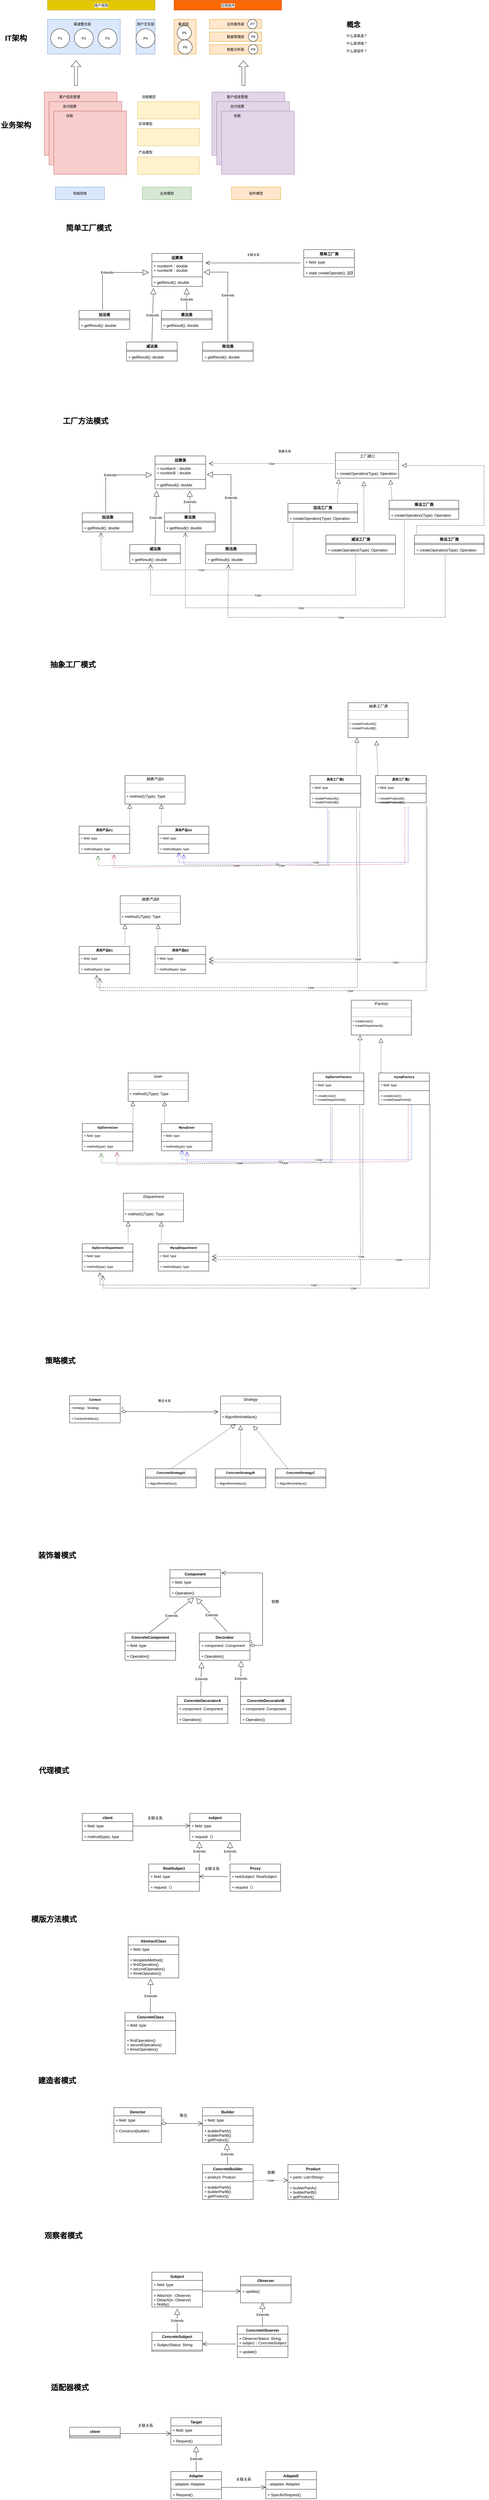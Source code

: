 <mxfile version="20.3.0" type="device"><diagram id="LfuRsLAASsEo20wmI-lQ" name="第 1 页"><mxGraphModel dx="1865" dy="1818" grid="1" gridSize="10" guides="1" tooltips="1" connect="1" arrows="1" fold="1" page="1" pageScale="1" pageWidth="827" pageHeight="1169" math="0" shadow="0"><root><mxCell id="0"/><mxCell id="1" parent="0"/><mxCell id="WpkR-8ZF4ciS7EirzkP0-6" value="运算类" style="swimlane;fontStyle=1;align=center;verticalAlign=top;childLayout=stackLayout;horizontal=1;startSize=26;horizontalStack=0;resizeParent=1;resizeParentMax=0;resizeLast=0;collapsible=1;marginBottom=0;" parent="1" vertex="1"><mxGeometry x="120" y="-340" width="160" height="104" as="geometry"/></mxCell><mxCell id="WpkR-8ZF4ciS7EirzkP0-7" value="+ numberA：double&#10;+ numberB：double" style="text;strokeColor=none;fillColor=none;align=left;verticalAlign=top;spacingLeft=4;spacingRight=4;overflow=hidden;rotatable=0;points=[[0,0.5],[1,0.5]];portConstraint=eastwest;" parent="WpkR-8ZF4ciS7EirzkP0-6" vertex="1"><mxGeometry y="26" width="160" height="44" as="geometry"/></mxCell><mxCell id="WpkR-8ZF4ciS7EirzkP0-8" value="" style="line;strokeWidth=1;fillColor=none;align=left;verticalAlign=middle;spacingTop=-1;spacingLeft=3;spacingRight=3;rotatable=0;labelPosition=right;points=[];portConstraint=eastwest;" parent="WpkR-8ZF4ciS7EirzkP0-6" vertex="1"><mxGeometry y="70" width="160" height="8" as="geometry"/></mxCell><mxCell id="WpkR-8ZF4ciS7EirzkP0-9" value="+ getResult(): double" style="text;strokeColor=none;fillColor=none;align=left;verticalAlign=top;spacingLeft=4;spacingRight=4;overflow=hidden;rotatable=0;points=[[0,0.5],[1,0.5]];portConstraint=eastwest;" parent="WpkR-8ZF4ciS7EirzkP0-6" vertex="1"><mxGeometry y="78" width="160" height="26" as="geometry"/></mxCell><mxCell id="WpkR-8ZF4ciS7EirzkP0-10" value="加法类" style="swimlane;fontStyle=1;align=center;verticalAlign=top;childLayout=stackLayout;horizontal=1;startSize=26;horizontalStack=0;resizeParent=1;resizeParentMax=0;resizeLast=0;collapsible=1;marginBottom=0;" parent="1" vertex="1"><mxGeometry x="-110" y="-160" width="160" height="60" as="geometry"/></mxCell><mxCell id="WpkR-8ZF4ciS7EirzkP0-12" value="" style="line;strokeWidth=1;fillColor=none;align=left;verticalAlign=middle;spacingTop=-1;spacingLeft=3;spacingRight=3;rotatable=0;labelPosition=right;points=[];portConstraint=eastwest;" parent="WpkR-8ZF4ciS7EirzkP0-10" vertex="1"><mxGeometry y="26" width="160" height="8" as="geometry"/></mxCell><mxCell id="WpkR-8ZF4ciS7EirzkP0-13" value="+ getResult(): double" style="text;strokeColor=none;fillColor=none;align=left;verticalAlign=top;spacingLeft=4;spacingRight=4;overflow=hidden;rotatable=0;points=[[0,0.5],[1,0.5]];portConstraint=eastwest;" parent="WpkR-8ZF4ciS7EirzkP0-10" vertex="1"><mxGeometry y="34" width="160" height="26" as="geometry"/></mxCell><mxCell id="WpkR-8ZF4ciS7EirzkP0-14" value="减法类" style="swimlane;fontStyle=1;align=center;verticalAlign=top;childLayout=stackLayout;horizontal=1;startSize=26;horizontalStack=0;resizeParent=1;resizeParentMax=0;resizeLast=0;collapsible=1;marginBottom=0;" parent="1" vertex="1"><mxGeometry x="40" y="-60" width="160" height="60" as="geometry"/></mxCell><mxCell id="WpkR-8ZF4ciS7EirzkP0-16" value="" style="line;strokeWidth=1;fillColor=none;align=left;verticalAlign=middle;spacingTop=-1;spacingLeft=3;spacingRight=3;rotatable=0;labelPosition=right;points=[];portConstraint=eastwest;" parent="WpkR-8ZF4ciS7EirzkP0-14" vertex="1"><mxGeometry y="26" width="160" height="8" as="geometry"/></mxCell><mxCell id="WpkR-8ZF4ciS7EirzkP0-17" value="+ getResult(): double" style="text;strokeColor=none;fillColor=none;align=left;verticalAlign=top;spacingLeft=4;spacingRight=4;overflow=hidden;rotatable=0;points=[[0,0.5],[1,0.5]];portConstraint=eastwest;" parent="WpkR-8ZF4ciS7EirzkP0-14" vertex="1"><mxGeometry y="34" width="160" height="26" as="geometry"/></mxCell><mxCell id="WpkR-8ZF4ciS7EirzkP0-18" value="乘法类" style="swimlane;fontStyle=1;align=center;verticalAlign=top;childLayout=stackLayout;horizontal=1;startSize=26;horizontalStack=0;resizeParent=1;resizeParentMax=0;resizeLast=0;collapsible=1;marginBottom=0;" parent="1" vertex="1"><mxGeometry x="150" y="-160" width="160" height="60" as="geometry"/></mxCell><mxCell id="WpkR-8ZF4ciS7EirzkP0-20" value="" style="line;strokeWidth=1;fillColor=none;align=left;verticalAlign=middle;spacingTop=-1;spacingLeft=3;spacingRight=3;rotatable=0;labelPosition=right;points=[];portConstraint=eastwest;" parent="WpkR-8ZF4ciS7EirzkP0-18" vertex="1"><mxGeometry y="26" width="160" height="8" as="geometry"/></mxCell><mxCell id="WpkR-8ZF4ciS7EirzkP0-21" value="+ getResult(): double" style="text;strokeColor=none;fillColor=none;align=left;verticalAlign=top;spacingLeft=4;spacingRight=4;overflow=hidden;rotatable=0;points=[[0,0.5],[1,0.5]];portConstraint=eastwest;" parent="WpkR-8ZF4ciS7EirzkP0-18" vertex="1"><mxGeometry y="34" width="160" height="26" as="geometry"/></mxCell><mxCell id="WpkR-8ZF4ciS7EirzkP0-22" value="除法类" style="swimlane;fontStyle=1;align=center;verticalAlign=top;childLayout=stackLayout;horizontal=1;startSize=26;horizontalStack=0;resizeParent=1;resizeParentMax=0;resizeLast=0;collapsible=1;marginBottom=0;" parent="1" vertex="1"><mxGeometry x="280" y="-60" width="160" height="60" as="geometry"/></mxCell><mxCell id="WpkR-8ZF4ciS7EirzkP0-24" value="" style="line;strokeWidth=1;fillColor=none;align=left;verticalAlign=middle;spacingTop=-1;spacingLeft=3;spacingRight=3;rotatable=0;labelPosition=right;points=[];portConstraint=eastwest;" parent="WpkR-8ZF4ciS7EirzkP0-22" vertex="1"><mxGeometry y="26" width="160" height="8" as="geometry"/></mxCell><mxCell id="WpkR-8ZF4ciS7EirzkP0-25" value="+ getResult(): double" style="text;strokeColor=none;fillColor=none;align=left;verticalAlign=top;spacingLeft=4;spacingRight=4;overflow=hidden;rotatable=0;points=[[0,0.5],[1,0.5]];portConstraint=eastwest;" parent="WpkR-8ZF4ciS7EirzkP0-22" vertex="1"><mxGeometry y="34" width="160" height="26" as="geometry"/></mxCell><mxCell id="WpkR-8ZF4ciS7EirzkP0-34" value="Extends" style="endArrow=block;endSize=16;endFill=0;html=1;rounded=0;exitX=0.463;exitY=-0.033;exitDx=0;exitDy=0;exitPerimeter=0;" parent="1" source="WpkR-8ZF4ciS7EirzkP0-10" edge="1"><mxGeometry width="160" relative="1" as="geometry"><mxPoint x="-140" y="-250" as="sourcePoint"/><mxPoint x="110" y="-280" as="targetPoint"/><Array as="points"><mxPoint x="-36" y="-280"/></Array></mxGeometry></mxCell><mxCell id="WpkR-8ZF4ciS7EirzkP0-36" value="Extends" style="endArrow=block;endSize=16;endFill=0;html=1;rounded=0;exitX=0.5;exitY=0;exitDx=0;exitDy=0;" parent="1" source="WpkR-8ZF4ciS7EirzkP0-14" edge="1"><mxGeometry width="160" relative="1" as="geometry"><mxPoint x="115" y="-60" as="sourcePoint"/><mxPoint x="125" y="-230" as="targetPoint"/></mxGeometry></mxCell><mxCell id="WpkR-8ZF4ciS7EirzkP0-37" value="Extends" style="endArrow=block;endSize=16;endFill=0;html=1;rounded=0;exitX=0.5;exitY=0;exitDx=0;exitDy=0;" parent="1" source="WpkR-8ZF4ciS7EirzkP0-18" edge="1"><mxGeometry width="160" relative="1" as="geometry"><mxPoint x="330" y="-230" as="sourcePoint"/><mxPoint x="230" y="-230" as="targetPoint"/></mxGeometry></mxCell><mxCell id="WpkR-8ZF4ciS7EirzkP0-38" value="Extends" style="endArrow=block;endSize=16;endFill=0;html=1;rounded=0;exitX=0.5;exitY=0;exitDx=0;exitDy=0;entryX=1.025;entryY=0.75;entryDx=0;entryDy=0;entryPerimeter=0;" parent="1" source="WpkR-8ZF4ciS7EirzkP0-22" target="WpkR-8ZF4ciS7EirzkP0-7" edge="1"><mxGeometry width="160" relative="1" as="geometry"><mxPoint x="390" y="-80" as="sourcePoint"/><mxPoint x="250" y="-230" as="targetPoint"/><Array as="points"><mxPoint x="360" y="-281"/></Array></mxGeometry></mxCell><mxCell id="WpkR-8ZF4ciS7EirzkP0-39" value="简单工厂类" style="swimlane;fontStyle=1;align=center;verticalAlign=top;childLayout=stackLayout;horizontal=1;startSize=26;horizontalStack=0;resizeParent=1;resizeParentMax=0;resizeLast=0;collapsible=1;marginBottom=0;" parent="1" vertex="1"><mxGeometry x="600" y="-352" width="160" height="86" as="geometry"/></mxCell><mxCell id="WpkR-8ZF4ciS7EirzkP0-40" value="+ field: type" style="text;strokeColor=none;fillColor=none;align=left;verticalAlign=top;spacingLeft=4;spacingRight=4;overflow=hidden;rotatable=0;points=[[0,0.5],[1,0.5]];portConstraint=eastwest;" parent="WpkR-8ZF4ciS7EirzkP0-39" vertex="1"><mxGeometry y="26" width="160" height="26" as="geometry"/></mxCell><mxCell id="WpkR-8ZF4ciS7EirzkP0-41" value="" style="line;strokeWidth=1;fillColor=none;align=left;verticalAlign=middle;spacingTop=-1;spacingLeft=3;spacingRight=3;rotatable=0;labelPosition=right;points=[];portConstraint=eastwest;" parent="WpkR-8ZF4ciS7EirzkP0-39" vertex="1"><mxGeometry y="52" width="160" height="8" as="geometry"/></mxCell><mxCell id="WpkR-8ZF4ciS7EirzkP0-42" value="+ state createOperate(): 运算类" style="text;strokeColor=none;fillColor=none;align=left;verticalAlign=top;spacingLeft=4;spacingRight=4;overflow=hidden;rotatable=0;points=[[0,0.5],[1,0.5]];portConstraint=eastwest;" parent="WpkR-8ZF4ciS7EirzkP0-39" vertex="1"><mxGeometry y="60" width="160" height="26" as="geometry"/></mxCell><mxCell id="WpkR-8ZF4ciS7EirzkP0-43" value="" style="endArrow=open;endFill=1;endSize=12;html=1;rounded=0;" parent="1" edge="1"><mxGeometry width="160" relative="1" as="geometry"><mxPoint x="590" y="-310" as="sourcePoint"/><mxPoint x="290" y="-310" as="targetPoint"/></mxGeometry></mxCell><mxCell id="WpkR-8ZF4ciS7EirzkP0-44" value="&lt;span style=&quot;font-weight: normal&quot;&gt;&lt;font style=&quot;font-size: 10px&quot;&gt;关联关系&lt;/font&gt;&lt;/span&gt;" style="text;strokeColor=none;fillColor=none;html=1;fontSize=24;fontStyle=1;verticalAlign=middle;align=center;" parent="1" vertex="1"><mxGeometry x="390" y="-360" width="100" height="40" as="geometry"/></mxCell><mxCell id="WpkR-8ZF4ciS7EirzkP0-47" value="简单工厂模式" style="text;strokeColor=none;fillColor=none;html=1;fontSize=24;fontStyle=1;verticalAlign=middle;align=center;" parent="1" vertex="1"><mxGeometry x="-130" y="-440" width="100" height="40" as="geometry"/></mxCell><mxCell id="WpkR-8ZF4ciS7EirzkP0-48" value="工厂方法模式" style="text;strokeColor=none;fillColor=none;html=1;fontSize=24;fontStyle=1;verticalAlign=middle;align=center;" parent="1" vertex="1"><mxGeometry x="-140" y="170" width="100" height="40" as="geometry"/></mxCell><mxCell id="WpkR-8ZF4ciS7EirzkP0-57" value="运算类" style="swimlane;fontStyle=1;align=center;verticalAlign=top;childLayout=stackLayout;horizontal=1;startSize=26;horizontalStack=0;resizeParent=1;resizeParentMax=0;resizeLast=0;collapsible=1;marginBottom=0;" parent="1" vertex="1"><mxGeometry x="130" y="300" width="160" height="104" as="geometry"/></mxCell><mxCell id="WpkR-8ZF4ciS7EirzkP0-58" value="+ numberA：double&#10;+ numberB：double" style="text;strokeColor=none;fillColor=none;align=left;verticalAlign=top;spacingLeft=4;spacingRight=4;overflow=hidden;rotatable=0;points=[[0,0.5],[1,0.5]];portConstraint=eastwest;" parent="WpkR-8ZF4ciS7EirzkP0-57" vertex="1"><mxGeometry y="26" width="160" height="44" as="geometry"/></mxCell><mxCell id="WpkR-8ZF4ciS7EirzkP0-59" value="" style="line;strokeWidth=1;fillColor=none;align=left;verticalAlign=middle;spacingTop=-1;spacingLeft=3;spacingRight=3;rotatable=0;labelPosition=right;points=[];portConstraint=eastwest;" parent="WpkR-8ZF4ciS7EirzkP0-57" vertex="1"><mxGeometry y="70" width="160" height="8" as="geometry"/></mxCell><mxCell id="WpkR-8ZF4ciS7EirzkP0-60" value="+ getResult(): double" style="text;strokeColor=none;fillColor=none;align=left;verticalAlign=top;spacingLeft=4;spacingRight=4;overflow=hidden;rotatable=0;points=[[0,0.5],[1,0.5]];portConstraint=eastwest;" parent="WpkR-8ZF4ciS7EirzkP0-57" vertex="1"><mxGeometry y="78" width="160" height="26" as="geometry"/></mxCell><mxCell id="WpkR-8ZF4ciS7EirzkP0-61" value="加法类" style="swimlane;fontStyle=1;align=center;verticalAlign=top;childLayout=stackLayout;horizontal=1;startSize=26;horizontalStack=0;resizeParent=1;resizeParentMax=0;resizeLast=0;collapsible=1;marginBottom=0;" parent="1" vertex="1"><mxGeometry x="-100" y="480" width="160" height="60" as="geometry"/></mxCell><mxCell id="WpkR-8ZF4ciS7EirzkP0-62" value="" style="line;strokeWidth=1;fillColor=none;align=left;verticalAlign=middle;spacingTop=-1;spacingLeft=3;spacingRight=3;rotatable=0;labelPosition=right;points=[];portConstraint=eastwest;" parent="WpkR-8ZF4ciS7EirzkP0-61" vertex="1"><mxGeometry y="26" width="160" height="8" as="geometry"/></mxCell><mxCell id="WpkR-8ZF4ciS7EirzkP0-63" value="+ getResult(): double" style="text;strokeColor=none;fillColor=none;align=left;verticalAlign=top;spacingLeft=4;spacingRight=4;overflow=hidden;rotatable=0;points=[[0,0.5],[1,0.5]];portConstraint=eastwest;" parent="WpkR-8ZF4ciS7EirzkP0-61" vertex="1"><mxGeometry y="34" width="160" height="26" as="geometry"/></mxCell><mxCell id="WpkR-8ZF4ciS7EirzkP0-64" value="减法类" style="swimlane;fontStyle=1;align=center;verticalAlign=top;childLayout=stackLayout;horizontal=1;startSize=26;horizontalStack=0;resizeParent=1;resizeParentMax=0;resizeLast=0;collapsible=1;marginBottom=0;" parent="1" vertex="1"><mxGeometry x="50" y="580" width="160" height="60" as="geometry"/></mxCell><mxCell id="WpkR-8ZF4ciS7EirzkP0-65" value="" style="line;strokeWidth=1;fillColor=none;align=left;verticalAlign=middle;spacingTop=-1;spacingLeft=3;spacingRight=3;rotatable=0;labelPosition=right;points=[];portConstraint=eastwest;" parent="WpkR-8ZF4ciS7EirzkP0-64" vertex="1"><mxGeometry y="26" width="160" height="8" as="geometry"/></mxCell><mxCell id="WpkR-8ZF4ciS7EirzkP0-66" value="+ getResult(): double" style="text;strokeColor=none;fillColor=none;align=left;verticalAlign=top;spacingLeft=4;spacingRight=4;overflow=hidden;rotatable=0;points=[[0,0.5],[1,0.5]];portConstraint=eastwest;" parent="WpkR-8ZF4ciS7EirzkP0-64" vertex="1"><mxGeometry y="34" width="160" height="26" as="geometry"/></mxCell><mxCell id="WpkR-8ZF4ciS7EirzkP0-67" value="乘法类" style="swimlane;fontStyle=1;align=center;verticalAlign=top;childLayout=stackLayout;horizontal=1;startSize=26;horizontalStack=0;resizeParent=1;resizeParentMax=0;resizeLast=0;collapsible=1;marginBottom=0;" parent="1" vertex="1"><mxGeometry x="160" y="480" width="160" height="60" as="geometry"/></mxCell><mxCell id="WpkR-8ZF4ciS7EirzkP0-68" value="" style="line;strokeWidth=1;fillColor=none;align=left;verticalAlign=middle;spacingTop=-1;spacingLeft=3;spacingRight=3;rotatable=0;labelPosition=right;points=[];portConstraint=eastwest;" parent="WpkR-8ZF4ciS7EirzkP0-67" vertex="1"><mxGeometry y="26" width="160" height="8" as="geometry"/></mxCell><mxCell id="WpkR-8ZF4ciS7EirzkP0-69" value="+ getResult(): double" style="text;strokeColor=none;fillColor=none;align=left;verticalAlign=top;spacingLeft=4;spacingRight=4;overflow=hidden;rotatable=0;points=[[0,0.5],[1,0.5]];portConstraint=eastwest;" parent="WpkR-8ZF4ciS7EirzkP0-67" vertex="1"><mxGeometry y="34" width="160" height="26" as="geometry"/></mxCell><mxCell id="WpkR-8ZF4ciS7EirzkP0-70" value="除法类" style="swimlane;fontStyle=1;align=center;verticalAlign=top;childLayout=stackLayout;horizontal=1;startSize=26;horizontalStack=0;resizeParent=1;resizeParentMax=0;resizeLast=0;collapsible=1;marginBottom=0;" parent="1" vertex="1"><mxGeometry x="290" y="580" width="160" height="60" as="geometry"/></mxCell><mxCell id="WpkR-8ZF4ciS7EirzkP0-71" value="" style="line;strokeWidth=1;fillColor=none;align=left;verticalAlign=middle;spacingTop=-1;spacingLeft=3;spacingRight=3;rotatable=0;labelPosition=right;points=[];portConstraint=eastwest;" parent="WpkR-8ZF4ciS7EirzkP0-70" vertex="1"><mxGeometry y="26" width="160" height="8" as="geometry"/></mxCell><mxCell id="WpkR-8ZF4ciS7EirzkP0-72" value="+ getResult(): double" style="text;strokeColor=none;fillColor=none;align=left;verticalAlign=top;spacingLeft=4;spacingRight=4;overflow=hidden;rotatable=0;points=[[0,0.5],[1,0.5]];portConstraint=eastwest;" parent="WpkR-8ZF4ciS7EirzkP0-70" vertex="1"><mxGeometry y="34" width="160" height="26" as="geometry"/></mxCell><mxCell id="WpkR-8ZF4ciS7EirzkP0-73" value="Extends" style="endArrow=block;endSize=16;endFill=0;html=1;rounded=0;exitX=0.463;exitY=-0.033;exitDx=0;exitDy=0;exitPerimeter=0;" parent="1" source="WpkR-8ZF4ciS7EirzkP0-61" edge="1"><mxGeometry width="160" relative="1" as="geometry"><mxPoint x="-130" y="390" as="sourcePoint"/><mxPoint x="120" y="360" as="targetPoint"/><Array as="points"><mxPoint x="-26" y="360"/></Array></mxGeometry></mxCell><mxCell id="WpkR-8ZF4ciS7EirzkP0-74" value="Extends" style="endArrow=block;endSize=16;endFill=0;html=1;rounded=0;exitX=0.5;exitY=0;exitDx=0;exitDy=0;" parent="1" source="WpkR-8ZF4ciS7EirzkP0-64" edge="1"><mxGeometry width="160" relative="1" as="geometry"><mxPoint x="125" y="580" as="sourcePoint"/><mxPoint x="135" y="410" as="targetPoint"/></mxGeometry></mxCell><mxCell id="WpkR-8ZF4ciS7EirzkP0-75" value="Extends" style="endArrow=block;endSize=16;endFill=0;html=1;rounded=0;exitX=0.5;exitY=0;exitDx=0;exitDy=0;" parent="1" source="WpkR-8ZF4ciS7EirzkP0-67" edge="1"><mxGeometry width="160" relative="1" as="geometry"><mxPoint x="340" y="410" as="sourcePoint"/><mxPoint x="240" y="410" as="targetPoint"/></mxGeometry></mxCell><mxCell id="WpkR-8ZF4ciS7EirzkP0-76" value="Extends" style="endArrow=block;endSize=16;endFill=0;html=1;rounded=0;exitX=0.5;exitY=0;exitDx=0;exitDy=0;entryX=1.025;entryY=0.75;entryDx=0;entryDy=0;entryPerimeter=0;" parent="1" source="WpkR-8ZF4ciS7EirzkP0-70" target="WpkR-8ZF4ciS7EirzkP0-58" edge="1"><mxGeometry width="160" relative="1" as="geometry"><mxPoint x="400" y="560" as="sourcePoint"/><mxPoint x="260" y="410" as="targetPoint"/><Array as="points"><mxPoint x="370" y="359"/></Array></mxGeometry></mxCell><mxCell id="WpkR-8ZF4ciS7EirzkP0-84" value="&lt;p style=&quot;margin: 0px ; margin-top: 4px ; text-align: center&quot;&gt;&lt;i&gt;工厂接口&lt;/i&gt;&lt;/p&gt;&lt;hr size=&quot;1&quot;&gt;&lt;p style=&quot;margin: 0px ; margin-left: 4px&quot;&gt;&lt;br&gt;&lt;/p&gt;&lt;hr size=&quot;1&quot;&gt;&lt;p style=&quot;margin: 0px ; margin-left: 4px&quot;&gt;+&amp;nbsp;createOperation(Type): Operation&lt;br&gt;&lt;br&gt;&lt;/p&gt;" style="verticalAlign=top;align=left;overflow=fill;fontSize=12;fontFamily=Helvetica;html=1;" parent="1" vertex="1"><mxGeometry x="700" y="290" width="200" height="80" as="geometry"/></mxCell><mxCell id="WpkR-8ZF4ciS7EirzkP0-85" value="Use" style="endArrow=open;endSize=12;dashed=1;html=1;rounded=0;fontSize=10;exitX=-0.025;exitY=0.425;exitDx=0;exitDy=0;exitPerimeter=0;" parent="1" source="WpkR-8ZF4ciS7EirzkP0-84" edge="1"><mxGeometry width="160" relative="1" as="geometry"><mxPoint x="460" y="260" as="sourcePoint"/><mxPoint x="300" y="324" as="targetPoint"/></mxGeometry></mxCell><mxCell id="WpkR-8ZF4ciS7EirzkP0-86" value="依赖关系" style="text;html=1;strokeColor=none;fillColor=none;align=center;verticalAlign=middle;whiteSpace=wrap;rounded=0;fontSize=10;" parent="1" vertex="1"><mxGeometry x="480" y="270" width="120" height="30" as="geometry"/></mxCell><mxCell id="WpkR-8ZF4ciS7EirzkP0-87" value="加法工厂类" style="swimlane;fontStyle=1;align=center;verticalAlign=top;childLayout=stackLayout;horizontal=1;startSize=26;horizontalStack=0;resizeParent=1;resizeParentMax=0;resizeLast=0;collapsible=1;marginBottom=0;" parent="1" vertex="1"><mxGeometry x="550" y="450" width="220" height="60" as="geometry"/></mxCell><mxCell id="WpkR-8ZF4ciS7EirzkP0-88" value="" style="line;strokeWidth=1;fillColor=none;align=left;verticalAlign=middle;spacingTop=-1;spacingLeft=3;spacingRight=3;rotatable=0;labelPosition=right;points=[];portConstraint=eastwest;" parent="WpkR-8ZF4ciS7EirzkP0-87" vertex="1"><mxGeometry y="26" width="220" height="8" as="geometry"/></mxCell><mxCell id="WpkR-8ZF4ciS7EirzkP0-89" value="+ createOperation(Type): Operation" style="text;strokeColor=none;fillColor=none;align=left;verticalAlign=top;spacingLeft=4;spacingRight=4;overflow=hidden;rotatable=0;points=[[0,0.5],[1,0.5]];portConstraint=eastwest;" parent="WpkR-8ZF4ciS7EirzkP0-87" vertex="1"><mxGeometry y="34" width="220" height="26" as="geometry"/></mxCell><mxCell id="WpkR-8ZF4ciS7EirzkP0-90" value="减法工厂类" style="swimlane;fontStyle=1;align=center;verticalAlign=top;childLayout=stackLayout;horizontal=1;startSize=26;horizontalStack=0;resizeParent=1;resizeParentMax=0;resizeLast=0;collapsible=1;marginBottom=0;" parent="1" vertex="1"><mxGeometry x="670" y="550" width="220" height="60" as="geometry"/></mxCell><mxCell id="WpkR-8ZF4ciS7EirzkP0-91" value="" style="line;strokeWidth=1;fillColor=none;align=left;verticalAlign=middle;spacingTop=-1;spacingLeft=3;spacingRight=3;rotatable=0;labelPosition=right;points=[];portConstraint=eastwest;" parent="WpkR-8ZF4ciS7EirzkP0-90" vertex="1"><mxGeometry y="26" width="220" height="8" as="geometry"/></mxCell><mxCell id="WpkR-8ZF4ciS7EirzkP0-92" value="+ createOperation(Type): Operation" style="text;strokeColor=none;fillColor=none;align=left;verticalAlign=top;spacingLeft=4;spacingRight=4;overflow=hidden;rotatable=0;points=[[0,0.5],[1,0.5]];portConstraint=eastwest;" parent="WpkR-8ZF4ciS7EirzkP0-90" vertex="1"><mxGeometry y="34" width="220" height="26" as="geometry"/></mxCell><mxCell id="WpkR-8ZF4ciS7EirzkP0-93" value="乘法工厂类" style="swimlane;fontStyle=1;align=center;verticalAlign=top;childLayout=stackLayout;horizontal=1;startSize=26;horizontalStack=0;resizeParent=1;resizeParentMax=0;resizeLast=0;collapsible=1;marginBottom=0;" parent="1" vertex="1"><mxGeometry x="870" y="440" width="220" height="60" as="geometry"/></mxCell><mxCell id="WpkR-8ZF4ciS7EirzkP0-94" value="" style="line;strokeWidth=1;fillColor=none;align=left;verticalAlign=middle;spacingTop=-1;spacingLeft=3;spacingRight=3;rotatable=0;labelPosition=right;points=[];portConstraint=eastwest;" parent="WpkR-8ZF4ciS7EirzkP0-93" vertex="1"><mxGeometry y="26" width="220" height="8" as="geometry"/></mxCell><mxCell id="WpkR-8ZF4ciS7EirzkP0-95" value="+ createOperation(Type): Operation" style="text;strokeColor=none;fillColor=none;align=left;verticalAlign=top;spacingLeft=4;spacingRight=4;overflow=hidden;rotatable=0;points=[[0,0.5],[1,0.5]];portConstraint=eastwest;" parent="WpkR-8ZF4ciS7EirzkP0-93" vertex="1"><mxGeometry y="34" width="220" height="26" as="geometry"/></mxCell><mxCell id="WpkR-8ZF4ciS7EirzkP0-96" value="除法工厂类" style="swimlane;fontStyle=1;align=center;verticalAlign=top;childLayout=stackLayout;horizontal=1;startSize=26;horizontalStack=0;resizeParent=1;resizeParentMax=0;resizeLast=0;collapsible=1;marginBottom=0;" parent="1" vertex="1"><mxGeometry x="950" y="550" width="220" height="60" as="geometry"/></mxCell><mxCell id="WpkR-8ZF4ciS7EirzkP0-97" value="" style="line;strokeWidth=1;fillColor=none;align=left;verticalAlign=middle;spacingTop=-1;spacingLeft=3;spacingRight=3;rotatable=0;labelPosition=right;points=[];portConstraint=eastwest;" parent="WpkR-8ZF4ciS7EirzkP0-96" vertex="1"><mxGeometry y="26" width="220" height="8" as="geometry"/></mxCell><mxCell id="WpkR-8ZF4ciS7EirzkP0-98" value="+ createOperation(Type): Operation" style="text;strokeColor=none;fillColor=none;align=left;verticalAlign=top;spacingLeft=4;spacingRight=4;overflow=hidden;rotatable=0;points=[[0,0.5],[1,0.5]];portConstraint=eastwest;" parent="WpkR-8ZF4ciS7EirzkP0-96" vertex="1"><mxGeometry y="34" width="220" height="26" as="geometry"/></mxCell><mxCell id="WpkR-8ZF4ciS7EirzkP0-99" value="" style="endArrow=block;dashed=1;endFill=0;endSize=12;html=1;rounded=0;fontSize=10;exitX=0.709;exitY=-0.05;exitDx=0;exitDy=0;exitPerimeter=0;entryX=0.055;entryY=1.038;entryDx=0;entryDy=0;entryPerimeter=0;" parent="1" source="WpkR-8ZF4ciS7EirzkP0-87" target="WpkR-8ZF4ciS7EirzkP0-84" edge="1"><mxGeometry width="160" relative="1" as="geometry"><mxPoint x="720" y="420" as="sourcePoint"/><mxPoint x="880" y="420" as="targetPoint"/></mxGeometry></mxCell><mxCell id="WpkR-8ZF4ciS7EirzkP0-100" value="" style="endArrow=block;dashed=1;endFill=0;endSize=12;html=1;rounded=0;fontSize=10;exitX=0.041;exitY=-0.033;exitDx=0;exitDy=0;exitPerimeter=0;entryX=0.87;entryY=1.063;entryDx=0;entryDy=0;entryPerimeter=0;" parent="1" source="WpkR-8ZF4ciS7EirzkP0-93" target="WpkR-8ZF4ciS7EirzkP0-84" edge="1"><mxGeometry width="160" relative="1" as="geometry"><mxPoint x="715.98" y="457" as="sourcePoint"/><mxPoint x="721" y="383.04" as="targetPoint"/></mxGeometry></mxCell><mxCell id="WpkR-8ZF4ciS7EirzkP0-101" value="" style="endArrow=block;dashed=1;endFill=0;endSize=12;html=1;rounded=0;fontSize=10;" parent="1" edge="1"><mxGeometry width="160" relative="1" as="geometry"><mxPoint x="790" y="540" as="sourcePoint"/><mxPoint x="790" y="380" as="targetPoint"/></mxGeometry></mxCell><mxCell id="WpkR-8ZF4ciS7EirzkP0-102" value="" style="endArrow=block;dashed=1;endFill=0;endSize=12;html=1;rounded=0;fontSize=10;exitX=0.032;exitY=-0.067;exitDx=0;exitDy=0;exitPerimeter=0;" parent="1" source="WpkR-8ZF4ciS7EirzkP0-96" edge="1"><mxGeometry width="160" relative="1" as="geometry"><mxPoint x="735.98" y="477" as="sourcePoint"/><mxPoint x="910" y="330" as="targetPoint"/><Array as="points"><mxPoint x="957" y="520"/><mxPoint x="1170" y="520"/><mxPoint x="1170" y="330"/></Array></mxGeometry></mxCell><mxCell id="WpkR-8ZF4ciS7EirzkP0-103" value="Use" style="endArrow=open;endSize=12;dashed=1;html=1;rounded=0;fontSize=10;exitX=0.073;exitY=1.154;exitDx=0;exitDy=0;exitPerimeter=0;entryX=0.369;entryY=1.077;entryDx=0;entryDy=0;entryPerimeter=0;" parent="1" source="WpkR-8ZF4ciS7EirzkP0-89" target="WpkR-8ZF4ciS7EirzkP0-63" edge="1"><mxGeometry width="160" relative="1" as="geometry"><mxPoint x="240" y="890" as="sourcePoint"/><mxPoint x="400" y="890" as="targetPoint"/><Array as="points"><mxPoint x="566" y="660"/><mxPoint x="-40" y="660"/></Array></mxGeometry></mxCell><mxCell id="WpkR-8ZF4ciS7EirzkP0-104" value="Use" style="endArrow=open;endSize=12;dashed=1;html=1;rounded=0;fontSize=10;exitX=0.427;exitY=1.077;exitDx=0;exitDy=0;exitPerimeter=0;entryX=0.413;entryY=1.077;entryDx=0;entryDy=0;entryPerimeter=0;" parent="1" source="WpkR-8ZF4ciS7EirzkP0-92" target="WpkR-8ZF4ciS7EirzkP0-66" edge="1"><mxGeometry width="160" relative="1" as="geometry"><mxPoint x="500" y="840" as="sourcePoint"/><mxPoint x="660" y="840" as="targetPoint"/><Array as="points"><mxPoint x="764" y="740"/><mxPoint x="116" y="740"/></Array></mxGeometry></mxCell><mxCell id="WpkR-8ZF4ciS7EirzkP0-105" value="Use" style="endArrow=open;endSize=12;dashed=1;html=1;rounded=0;fontSize=10;exitX=0.218;exitY=1.192;exitDx=0;exitDy=0;exitPerimeter=0;entryX=0.413;entryY=1.077;entryDx=0;entryDy=0;entryPerimeter=0;" parent="1" source="WpkR-8ZF4ciS7EirzkP0-95" target="WpkR-8ZF4ciS7EirzkP0-69" edge="1"><mxGeometry width="160" relative="1" as="geometry"><mxPoint x="840" y="850" as="sourcePoint"/><mxPoint x="1000" y="850" as="targetPoint"/><Array as="points"><mxPoint x="918" y="780"/><mxPoint x="226" y="780"/></Array></mxGeometry></mxCell><mxCell id="WpkR-8ZF4ciS7EirzkP0-106" value="Use" style="endArrow=open;endSize=12;dashed=1;html=1;rounded=0;fontSize=10;exitX=0.441;exitY=1.154;exitDx=0;exitDy=0;exitPerimeter=0;entryX=0.45;entryY=1.115;entryDx=0;entryDy=0;entryPerimeter=0;" parent="1" source="WpkR-8ZF4ciS7EirzkP0-98" target="WpkR-8ZF4ciS7EirzkP0-72" edge="1"><mxGeometry width="160" relative="1" as="geometry"><mxPoint x="1020" y="750" as="sourcePoint"/><mxPoint x="1180" y="750" as="targetPoint"/><Array as="points"><mxPoint x="1047" y="810"/><mxPoint x="360" y="810"/></Array></mxGeometry></mxCell><mxCell id="WpkR-8ZF4ciS7EirzkP0-107" value="抽象工厂模式" style="text;strokeColor=none;fillColor=none;html=1;fontSize=24;fontStyle=1;verticalAlign=middle;align=center;" parent="1" vertex="1"><mxGeometry x="-180" y="940" width="100" height="40" as="geometry"/></mxCell><mxCell id="WpkR-8ZF4ciS7EirzkP0-108" value="&lt;p style=&quot;margin: 0px ; margin-top: 4px ; text-align: center&quot;&gt;&lt;i&gt;抽象工厂类&lt;/i&gt;&lt;/p&gt;&lt;hr size=&quot;1&quot;&gt;&lt;p style=&quot;margin: 0px ; margin-left: 4px&quot;&gt;&lt;br&gt;&lt;/p&gt;&lt;hr size=&quot;1&quot;&gt;&lt;p style=&quot;margin: 0px ; margin-left: 4px&quot;&gt;&lt;span style=&quot;font-size: 10px&quot;&gt;+&amp;nbsp;createProductA():&lt;/span&gt;&lt;br style=&quot;padding: 0px ; margin: 0px ; font-size: 10px&quot;&gt;&lt;span style=&quot;font-size: 10px&quot;&gt;+&amp;nbsp;createProductB():&lt;/span&gt;&lt;br&gt;&lt;/p&gt;" style="verticalAlign=top;align=left;overflow=fill;fontSize=12;fontFamily=Helvetica;html=1;" parent="1" vertex="1"><mxGeometry x="740" y="1080" width="190" height="110" as="geometry"/></mxCell><mxCell id="WpkR-8ZF4ciS7EirzkP0-109" value="具体工厂类1" style="swimlane;fontStyle=1;align=center;verticalAlign=top;childLayout=stackLayout;horizontal=1;startSize=26;horizontalStack=0;resizeParent=1;resizeParentMax=0;resizeLast=0;collapsible=1;marginBottom=0;fontSize=10;" parent="1" vertex="1"><mxGeometry x="620" y="1310" width="160" height="100" as="geometry"/></mxCell><mxCell id="WpkR-8ZF4ciS7EirzkP0-110" value="+ field: type" style="text;strokeColor=none;fillColor=none;align=left;verticalAlign=top;spacingLeft=4;spacingRight=4;overflow=hidden;rotatable=0;points=[[0,0.5],[1,0.5]];portConstraint=eastwest;fontSize=10;" parent="WpkR-8ZF4ciS7EirzkP0-109" vertex="1"><mxGeometry y="26" width="160" height="26" as="geometry"/></mxCell><mxCell id="WpkR-8ZF4ciS7EirzkP0-111" value="" style="line;strokeWidth=1;fillColor=none;align=left;verticalAlign=middle;spacingTop=-1;spacingLeft=3;spacingRight=3;rotatable=0;labelPosition=right;points=[];portConstraint=eastwest;fontSize=10;" parent="WpkR-8ZF4ciS7EirzkP0-109" vertex="1"><mxGeometry y="52" width="160" height="8" as="geometry"/></mxCell><mxCell id="WpkR-8ZF4ciS7EirzkP0-112" value="+ createProductA():&#10;+ createProductB():" style="text;strokeColor=none;fillColor=none;align=left;verticalAlign=top;spacingLeft=4;spacingRight=4;overflow=hidden;rotatable=0;points=[[0,0.5],[1,0.5]];portConstraint=eastwest;fontSize=10;" parent="WpkR-8ZF4ciS7EirzkP0-109" vertex="1"><mxGeometry y="60" width="160" height="40" as="geometry"/></mxCell><mxCell id="WpkR-8ZF4ciS7EirzkP0-113" value="具体工厂类2" style="swimlane;fontStyle=1;align=center;verticalAlign=top;childLayout=stackLayout;horizontal=1;startSize=26;horizontalStack=0;resizeParent=1;resizeParentMax=0;resizeLast=0;collapsible=1;marginBottom=0;fontSize=10;" parent="1" vertex="1"><mxGeometry x="827" y="1310" width="160" height="86" as="geometry"/></mxCell><mxCell id="WpkR-8ZF4ciS7EirzkP0-114" value="+ field: type" style="text;strokeColor=none;fillColor=none;align=left;verticalAlign=top;spacingLeft=4;spacingRight=4;overflow=hidden;rotatable=0;points=[[0,0.5],[1,0.5]];portConstraint=eastwest;fontSize=10;" parent="WpkR-8ZF4ciS7EirzkP0-113" vertex="1"><mxGeometry y="26" width="160" height="26" as="geometry"/></mxCell><mxCell id="WpkR-8ZF4ciS7EirzkP0-115" value="" style="line;strokeWidth=1;fillColor=none;align=left;verticalAlign=middle;spacingTop=-1;spacingLeft=3;spacingRight=3;rotatable=0;labelPosition=right;points=[];portConstraint=eastwest;fontSize=10;" parent="WpkR-8ZF4ciS7EirzkP0-113" vertex="1"><mxGeometry y="52" width="160" height="8" as="geometry"/></mxCell><mxCell id="WpkR-8ZF4ciS7EirzkP0-116" value="+ createProductA():&#10;+ createProductB():" style="text;strokeColor=none;fillColor=none;align=left;verticalAlign=top;spacingLeft=4;spacingRight=4;overflow=hidden;rotatable=0;points=[[0,0.5],[1,0.5]];portConstraint=eastwest;fontSize=10;" parent="WpkR-8ZF4ciS7EirzkP0-113" vertex="1"><mxGeometry y="60" width="160" height="26" as="geometry"/></mxCell><mxCell id="WpkR-8ZF4ciS7EirzkP0-117" value="&lt;p style=&quot;margin: 0px ; margin-top: 4px ; text-align: center&quot;&gt;&lt;i&gt;抽象产品A&lt;/i&gt;&lt;/p&gt;&lt;hr size=&quot;1&quot;&gt;&lt;p style=&quot;margin: 0px ; margin-left: 4px&quot;&gt;&lt;br&gt;&lt;/p&gt;&lt;hr size=&quot;1&quot;&gt;&lt;p style=&quot;margin: 0px ; margin-left: 4px&quot;&gt;+ method1(Type): Type&lt;br&gt;&lt;br&gt;&lt;/p&gt;" style="verticalAlign=top;align=left;overflow=fill;fontSize=12;fontFamily=Helvetica;html=1;" parent="1" vertex="1"><mxGeometry x="35" y="1310" width="190" height="90" as="geometry"/></mxCell><mxCell id="WpkR-8ZF4ciS7EirzkP0-118" value="&lt;p style=&quot;margin: 0px ; margin-top: 4px ; text-align: center&quot;&gt;&lt;i&gt;抽象产品B&lt;/i&gt;&lt;/p&gt;&lt;hr size=&quot;1&quot;&gt;&lt;p style=&quot;margin: 0px ; margin-left: 4px&quot;&gt;&lt;br&gt;&lt;/p&gt;&lt;hr size=&quot;1&quot;&gt;&lt;p style=&quot;margin: 0px ; margin-left: 4px&quot;&gt;+ method1(Type): Type&lt;br&gt;&lt;br&gt;&lt;/p&gt;" style="verticalAlign=top;align=left;overflow=fill;fontSize=12;fontFamily=Helvetica;html=1;" parent="1" vertex="1"><mxGeometry x="20" y="1690" width="190" height="90" as="geometry"/></mxCell><mxCell id="WpkR-8ZF4ciS7EirzkP0-119" value="具体产品A1" style="swimlane;fontStyle=1;align=center;verticalAlign=top;childLayout=stackLayout;horizontal=1;startSize=26;horizontalStack=0;resizeParent=1;resizeParentMax=0;resizeLast=0;collapsible=1;marginBottom=0;fontSize=10;" parent="1" vertex="1"><mxGeometry x="-110" y="1470" width="160" height="86" as="geometry"/></mxCell><mxCell id="WpkR-8ZF4ciS7EirzkP0-120" value="+ field: type" style="text;strokeColor=none;fillColor=none;align=left;verticalAlign=top;spacingLeft=4;spacingRight=4;overflow=hidden;rotatable=0;points=[[0,0.5],[1,0.5]];portConstraint=eastwest;fontSize=10;" parent="WpkR-8ZF4ciS7EirzkP0-119" vertex="1"><mxGeometry y="26" width="160" height="26" as="geometry"/></mxCell><mxCell id="WpkR-8ZF4ciS7EirzkP0-121" value="" style="line;strokeWidth=1;fillColor=none;align=left;verticalAlign=middle;spacingTop=-1;spacingLeft=3;spacingRight=3;rotatable=0;labelPosition=right;points=[];portConstraint=eastwest;fontSize=10;" parent="WpkR-8ZF4ciS7EirzkP0-119" vertex="1"><mxGeometry y="52" width="160" height="8" as="geometry"/></mxCell><mxCell id="WpkR-8ZF4ciS7EirzkP0-122" value="+ method(type): type" style="text;strokeColor=none;fillColor=none;align=left;verticalAlign=top;spacingLeft=4;spacingRight=4;overflow=hidden;rotatable=0;points=[[0,0.5],[1,0.5]];portConstraint=eastwest;fontSize=10;" parent="WpkR-8ZF4ciS7EirzkP0-119" vertex="1"><mxGeometry y="60" width="160" height="26" as="geometry"/></mxCell><mxCell id="WpkR-8ZF4ciS7EirzkP0-123" value="具体产品A2" style="swimlane;fontStyle=1;align=center;verticalAlign=top;childLayout=stackLayout;horizontal=1;startSize=26;horizontalStack=0;resizeParent=1;resizeParentMax=0;resizeLast=0;collapsible=1;marginBottom=0;fontSize=10;" parent="1" vertex="1"><mxGeometry x="140" y="1470" width="160" height="86" as="geometry"/></mxCell><mxCell id="WpkR-8ZF4ciS7EirzkP0-124" value="+ field: type" style="text;strokeColor=none;fillColor=none;align=left;verticalAlign=top;spacingLeft=4;spacingRight=4;overflow=hidden;rotatable=0;points=[[0,0.5],[1,0.5]];portConstraint=eastwest;fontSize=10;" parent="WpkR-8ZF4ciS7EirzkP0-123" vertex="1"><mxGeometry y="26" width="160" height="26" as="geometry"/></mxCell><mxCell id="WpkR-8ZF4ciS7EirzkP0-125" value="" style="line;strokeWidth=1;fillColor=none;align=left;verticalAlign=middle;spacingTop=-1;spacingLeft=3;spacingRight=3;rotatable=0;labelPosition=right;points=[];portConstraint=eastwest;fontSize=10;" parent="WpkR-8ZF4ciS7EirzkP0-123" vertex="1"><mxGeometry y="52" width="160" height="8" as="geometry"/></mxCell><mxCell id="WpkR-8ZF4ciS7EirzkP0-126" value="+ method(type): type" style="text;strokeColor=none;fillColor=none;align=left;verticalAlign=top;spacingLeft=4;spacingRight=4;overflow=hidden;rotatable=0;points=[[0,0.5],[1,0.5]];portConstraint=eastwest;fontSize=10;" parent="WpkR-8ZF4ciS7EirzkP0-123" vertex="1"><mxGeometry y="60" width="160" height="26" as="geometry"/></mxCell><mxCell id="WpkR-8ZF4ciS7EirzkP0-127" value="具体产品B1" style="swimlane;fontStyle=1;align=center;verticalAlign=top;childLayout=stackLayout;horizontal=1;startSize=26;horizontalStack=0;resizeParent=1;resizeParentMax=0;resizeLast=0;collapsible=1;marginBottom=0;fontSize=10;" parent="1" vertex="1"><mxGeometry x="-110" y="1850" width="160" height="86" as="geometry"/></mxCell><mxCell id="WpkR-8ZF4ciS7EirzkP0-128" value="+ field: type" style="text;strokeColor=none;fillColor=none;align=left;verticalAlign=top;spacingLeft=4;spacingRight=4;overflow=hidden;rotatable=0;points=[[0,0.5],[1,0.5]];portConstraint=eastwest;fontSize=10;" parent="WpkR-8ZF4ciS7EirzkP0-127" vertex="1"><mxGeometry y="26" width="160" height="26" as="geometry"/></mxCell><mxCell id="WpkR-8ZF4ciS7EirzkP0-129" value="" style="line;strokeWidth=1;fillColor=none;align=left;verticalAlign=middle;spacingTop=-1;spacingLeft=3;spacingRight=3;rotatable=0;labelPosition=right;points=[];portConstraint=eastwest;fontSize=10;" parent="WpkR-8ZF4ciS7EirzkP0-127" vertex="1"><mxGeometry y="52" width="160" height="8" as="geometry"/></mxCell><mxCell id="WpkR-8ZF4ciS7EirzkP0-130" value="+ method(type): type" style="text;strokeColor=none;fillColor=none;align=left;verticalAlign=top;spacingLeft=4;spacingRight=4;overflow=hidden;rotatable=0;points=[[0,0.5],[1,0.5]];portConstraint=eastwest;fontSize=10;" parent="WpkR-8ZF4ciS7EirzkP0-127" vertex="1"><mxGeometry y="60" width="160" height="26" as="geometry"/></mxCell><mxCell id="WpkR-8ZF4ciS7EirzkP0-131" value="具体产品B2" style="swimlane;fontStyle=1;align=center;verticalAlign=top;childLayout=stackLayout;horizontal=1;startSize=26;horizontalStack=0;resizeParent=1;resizeParentMax=0;resizeLast=0;collapsible=1;marginBottom=0;fontSize=10;" parent="1" vertex="1"><mxGeometry x="130" y="1850" width="160" height="86" as="geometry"/></mxCell><mxCell id="WpkR-8ZF4ciS7EirzkP0-132" value="+ field: type" style="text;strokeColor=none;fillColor=none;align=left;verticalAlign=top;spacingLeft=4;spacingRight=4;overflow=hidden;rotatable=0;points=[[0,0.5],[1,0.5]];portConstraint=eastwest;fontSize=10;" parent="WpkR-8ZF4ciS7EirzkP0-131" vertex="1"><mxGeometry y="26" width="160" height="26" as="geometry"/></mxCell><mxCell id="WpkR-8ZF4ciS7EirzkP0-133" value="" style="line;strokeWidth=1;fillColor=none;align=left;verticalAlign=middle;spacingTop=-1;spacingLeft=3;spacingRight=3;rotatable=0;labelPosition=right;points=[];portConstraint=eastwest;fontSize=10;" parent="WpkR-8ZF4ciS7EirzkP0-131" vertex="1"><mxGeometry y="52" width="160" height="8" as="geometry"/></mxCell><mxCell id="WpkR-8ZF4ciS7EirzkP0-134" value="+ method(type): type" style="text;strokeColor=none;fillColor=none;align=left;verticalAlign=top;spacingLeft=4;spacingRight=4;overflow=hidden;rotatable=0;points=[[0,0.5],[1,0.5]];portConstraint=eastwest;fontSize=10;" parent="WpkR-8ZF4ciS7EirzkP0-131" vertex="1"><mxGeometry y="60" width="160" height="26" as="geometry"/></mxCell><mxCell id="WpkR-8ZF4ciS7EirzkP0-135" value="" style="endArrow=block;dashed=1;endFill=0;endSize=12;html=1;rounded=0;fontSize=10;exitX=0.917;exitY=-0.044;exitDx=0;exitDy=0;exitPerimeter=0;entryX=0.147;entryY=1.011;entryDx=0;entryDy=0;entryPerimeter=0;" parent="1" source="WpkR-8ZF4ciS7EirzkP0-109" target="WpkR-8ZF4ciS7EirzkP0-108" edge="1"><mxGeometry width="160" relative="1" as="geometry"><mxPoint x="470" y="1220" as="sourcePoint"/><mxPoint x="630" y="1220" as="targetPoint"/></mxGeometry></mxCell><mxCell id="WpkR-8ZF4ciS7EirzkP0-136" value="" style="endArrow=block;dashed=1;endFill=0;endSize=12;html=1;rounded=0;fontSize=10;exitX=0.917;exitY=-0.044;exitDx=0;exitDy=0;exitPerimeter=0;" parent="1" edge="1"><mxGeometry width="160" relative="1" as="geometry"><mxPoint x="834.4" y="1309.996" as="sourcePoint"/><mxPoint x="830" y="1200" as="targetPoint"/></mxGeometry></mxCell><mxCell id="WpkR-8ZF4ciS7EirzkP0-137" value="" style="endArrow=block;dashed=1;endFill=0;endSize=12;html=1;rounded=0;fontSize=10;entryX=0.147;entryY=1.011;entryDx=0;entryDy=0;entryPerimeter=0;" parent="1" edge="1"><mxGeometry width="160" relative="1" as="geometry"><mxPoint x="50" y="1464" as="sourcePoint"/><mxPoint x="50.0" y="1400.0" as="targetPoint"/></mxGeometry></mxCell><mxCell id="WpkR-8ZF4ciS7EirzkP0-138" value="" style="endArrow=block;dashed=1;endFill=0;endSize=12;html=1;rounded=0;fontSize=10;entryX=0.147;entryY=1.011;entryDx=0;entryDy=0;entryPerimeter=0;" parent="1" edge="1"><mxGeometry width="160" relative="1" as="geometry"><mxPoint x="150" y="1464" as="sourcePoint"/><mxPoint x="150" y="1400.0" as="targetPoint"/></mxGeometry></mxCell><mxCell id="WpkR-8ZF4ciS7EirzkP0-139" value="" style="endArrow=block;dashed=1;endFill=0;endSize=12;html=1;rounded=0;fontSize=10;entryX=0.147;entryY=1.011;entryDx=0;entryDy=0;entryPerimeter=0;" parent="1" edge="1"><mxGeometry width="160" relative="1" as="geometry"><mxPoint x="35" y="1844" as="sourcePoint"/><mxPoint x="35" y="1780.0" as="targetPoint"/></mxGeometry></mxCell><mxCell id="WpkR-8ZF4ciS7EirzkP0-140" value="" style="endArrow=block;dashed=1;endFill=0;endSize=12;html=1;rounded=0;fontSize=10;entryX=0.147;entryY=1.011;entryDx=0;entryDy=0;entryPerimeter=0;" parent="1" edge="1"><mxGeometry width="160" relative="1" as="geometry"><mxPoint x="140" y="1844" as="sourcePoint"/><mxPoint x="140" y="1780.0" as="targetPoint"/></mxGeometry></mxCell><mxCell id="WpkR-8ZF4ciS7EirzkP0-141" value="Use" style="endArrow=open;endSize=12;dashed=1;html=1;rounded=0;fontSize=10;exitX=0.344;exitY=1.14;exitDx=0;exitDy=0;exitPerimeter=0;entryX=0.506;entryY=1.12;entryDx=0;entryDy=0;entryPerimeter=0;fillColor=#6a00ff;strokeColor=#3700CC;" parent="1" source="WpkR-8ZF4ciS7EirzkP0-112" target="WpkR-8ZF4ciS7EirzkP0-126" edge="1"><mxGeometry width="160" relative="1" as="geometry"><mxPoint x="680" y="1490" as="sourcePoint"/><mxPoint x="840" y="1490" as="targetPoint"/><Array as="points"><mxPoint x="675" y="1590"/><mxPoint x="221" y="1590"/></Array></mxGeometry></mxCell><mxCell id="WpkR-8ZF4ciS7EirzkP0-142" value="Use" style="endArrow=open;endSize=12;dashed=1;html=1;rounded=0;fontSize=10;fillColor=#008a00;strokeColor=#005700;" parent="1" edge="1"><mxGeometry width="160" relative="1" as="geometry"><mxPoint x="680" y="1420" as="sourcePoint"/><mxPoint x="-50" y="1563.4" as="targetPoint"/><Array as="points"><mxPoint x="680" y="1594"/><mxPoint x="-50" y="1594.4"/></Array></mxGeometry></mxCell><mxCell id="WpkR-8ZF4ciS7EirzkP0-143" value="Use" style="endArrow=open;endSize=12;dashed=1;html=1;rounded=0;fontSize=10;exitX=0.344;exitY=1.14;exitDx=0;exitDy=0;exitPerimeter=0;fillColor=#0050ef;strokeColor=#001DBC;" parent="1" edge="1"><mxGeometry width="160" relative="1" as="geometry"><mxPoint x="930.0" y="1410.0" as="sourcePoint"/><mxPoint x="204.96" y="1553.4" as="targetPoint"/><Array as="points"><mxPoint x="929.96" y="1584.4"/><mxPoint x="204.96" y="1584.4"/></Array></mxGeometry></mxCell><mxCell id="WpkR-8ZF4ciS7EirzkP0-144" value="Use" style="endArrow=open;endSize=12;dashed=1;html=1;rounded=0;fontSize=10;fillColor=#d80073;strokeColor=#A50040;" parent="1" edge="1"><mxGeometry width="160" relative="1" as="geometry"><mxPoint x="920" y="1410" as="sourcePoint"/><mxPoint y="1560" as="targetPoint"/><Array as="points"><mxPoint x="920" y="1590"/><mxPoint y="1600"/></Array></mxGeometry></mxCell><mxCell id="WpkR-8ZF4ciS7EirzkP0-145" value="Use" style="endArrow=open;endSize=12;dashed=1;html=1;rounded=0;fontSize=10;exitX=0.917;exitY=1.081;exitDx=0;exitDy=0;exitPerimeter=0;entryX=0.347;entryY=1.165;entryDx=0;entryDy=0;entryPerimeter=0;" parent="1" source="WpkR-8ZF4ciS7EirzkP0-112" target="WpkR-8ZF4ciS7EirzkP0-130" edge="1"><mxGeometry width="160" relative="1" as="geometry"><mxPoint x="730" y="1800" as="sourcePoint"/><mxPoint x="890" y="1800" as="targetPoint"/><Array as="points"><mxPoint x="770" y="1980"/><mxPoint x="-54" y="1980"/></Array></mxGeometry></mxCell><mxCell id="WpkR-8ZF4ciS7EirzkP0-146" value="Use" style="endArrow=open;endSize=12;dashed=1;html=1;rounded=0;fontSize=10;entryX=0.347;entryY=1.165;entryDx=0;entryDy=0;entryPerimeter=0;" parent="1" edge="1"><mxGeometry width="160" relative="1" as="geometry"><mxPoint x="987.059" y="1400" as="sourcePoint"/><mxPoint x="-44.48" y="1950.29" as="targetPoint"/><Array as="points"><mxPoint x="987" y="1990"/><mxPoint x="-44" y="1990"/></Array></mxGeometry></mxCell><mxCell id="WpkR-8ZF4ciS7EirzkP0-147" value="Use" style="endArrow=open;endSize=12;dashed=1;html=1;rounded=0;fontSize=10;" parent="1" edge="1"><mxGeometry width="160" relative="1" as="geometry"><mxPoint x="990" y="1410" as="sourcePoint"/><mxPoint x="300" y="1900" as="targetPoint"/><Array as="points"><mxPoint x="990" y="1900"/></Array></mxGeometry></mxCell><mxCell id="WpkR-8ZF4ciS7EirzkP0-148" value="Use" style="endArrow=open;endSize=12;dashed=1;html=1;rounded=0;fontSize=10;exitX=0.917;exitY=1.081;exitDx=0;exitDy=0;exitPerimeter=0;" parent="1" edge="1"><mxGeometry width="160" relative="1" as="geometry"><mxPoint x="776.72" y="1423.24" as="sourcePoint"/><mxPoint x="300" y="1890" as="targetPoint"/><Array as="points"><mxPoint x="777" y="1890"/></Array></mxGeometry></mxCell><mxCell id="WpkR-8ZF4ciS7EirzkP0-149" value="&lt;p style=&quot;margin: 0px ; margin-top: 4px ; text-align: center&quot;&gt;&lt;i&gt;IFactory&lt;/i&gt;&lt;/p&gt;&lt;hr size=&quot;1&quot;&gt;&lt;p style=&quot;margin: 0px ; margin-left: 4px&quot;&gt;&lt;br&gt;&lt;/p&gt;&lt;hr size=&quot;1&quot;&gt;&lt;p style=&quot;margin: 0px ; margin-left: 4px&quot;&gt;&lt;span style=&quot;font-size: 10px&quot;&gt;+&amp;nbsp;createUser():&lt;/span&gt;&lt;br style=&quot;padding: 0px ; margin: 0px ; font-size: 10px&quot;&gt;&lt;span style=&quot;font-size: 10px&quot;&gt;+&amp;nbsp;createDepartment():&lt;/span&gt;&lt;br&gt;&lt;/p&gt;" style="verticalAlign=top;align=left;overflow=fill;fontSize=12;fontFamily=Helvetica;html=1;" parent="1" vertex="1"><mxGeometry x="750" y="2020" width="190" height="110" as="geometry"/></mxCell><mxCell id="WpkR-8ZF4ciS7EirzkP0-150" value="SqlServerFactory" style="swimlane;fontStyle=1;align=center;verticalAlign=top;childLayout=stackLayout;horizontal=1;startSize=26;horizontalStack=0;resizeParent=1;resizeParentMax=0;resizeLast=0;collapsible=1;marginBottom=0;fontSize=10;" parent="1" vertex="1"><mxGeometry x="630" y="2250" width="160" height="100" as="geometry"/></mxCell><mxCell id="WpkR-8ZF4ciS7EirzkP0-151" value="+ field: type" style="text;strokeColor=none;fillColor=none;align=left;verticalAlign=top;spacingLeft=4;spacingRight=4;overflow=hidden;rotatable=0;points=[[0,0.5],[1,0.5]];portConstraint=eastwest;fontSize=10;" parent="WpkR-8ZF4ciS7EirzkP0-150" vertex="1"><mxGeometry y="26" width="160" height="26" as="geometry"/></mxCell><mxCell id="WpkR-8ZF4ciS7EirzkP0-152" value="" style="line;strokeWidth=1;fillColor=none;align=left;verticalAlign=middle;spacingTop=-1;spacingLeft=3;spacingRight=3;rotatable=0;labelPosition=right;points=[];portConstraint=eastwest;fontSize=10;" parent="WpkR-8ZF4ciS7EirzkP0-150" vertex="1"><mxGeometry y="52" width="160" height="8" as="geometry"/></mxCell><mxCell id="WpkR-8ZF4ciS7EirzkP0-153" value="+ createUser():&#10;+ createDepartment():" style="text;strokeColor=none;fillColor=none;align=left;verticalAlign=top;spacingLeft=4;spacingRight=4;overflow=hidden;rotatable=0;points=[[0,0.5],[1,0.5]];portConstraint=eastwest;fontSize=10;" parent="WpkR-8ZF4ciS7EirzkP0-150" vertex="1"><mxGeometry y="60" width="160" height="40" as="geometry"/></mxCell><mxCell id="WpkR-8ZF4ciS7EirzkP0-154" value="mysqlFactory" style="swimlane;fontStyle=1;align=center;verticalAlign=top;childLayout=stackLayout;horizontal=1;startSize=26;horizontalStack=0;resizeParent=1;resizeParentMax=0;resizeLast=0;collapsible=1;marginBottom=0;fontSize=10;" parent="1" vertex="1"><mxGeometry x="837" y="2250" width="160" height="100" as="geometry"/></mxCell><mxCell id="WpkR-8ZF4ciS7EirzkP0-155" value="+ field: type" style="text;strokeColor=none;fillColor=none;align=left;verticalAlign=top;spacingLeft=4;spacingRight=4;overflow=hidden;rotatable=0;points=[[0,0.5],[1,0.5]];portConstraint=eastwest;fontSize=10;" parent="WpkR-8ZF4ciS7EirzkP0-154" vertex="1"><mxGeometry y="26" width="160" height="26" as="geometry"/></mxCell><mxCell id="WpkR-8ZF4ciS7EirzkP0-156" value="" style="line;strokeWidth=1;fillColor=none;align=left;verticalAlign=middle;spacingTop=-1;spacingLeft=3;spacingRight=3;rotatable=0;labelPosition=right;points=[];portConstraint=eastwest;fontSize=10;" parent="WpkR-8ZF4ciS7EirzkP0-154" vertex="1"><mxGeometry y="52" width="160" height="8" as="geometry"/></mxCell><mxCell id="WpkR-8ZF4ciS7EirzkP0-157" value="+ createUser():&#10;+ createDepartment():" style="text;strokeColor=none;fillColor=none;align=left;verticalAlign=top;spacingLeft=4;spacingRight=4;overflow=hidden;rotatable=0;points=[[0,0.5],[1,0.5]];portConstraint=eastwest;fontSize=10;" parent="WpkR-8ZF4ciS7EirzkP0-154" vertex="1"><mxGeometry y="60" width="160" height="40" as="geometry"/></mxCell><mxCell id="WpkR-8ZF4ciS7EirzkP0-158" value="&lt;p style=&quot;margin: 0px ; margin-top: 4px ; text-align: center&quot;&gt;&lt;i&gt;Iuser&lt;/i&gt;&lt;/p&gt;&lt;hr size=&quot;1&quot;&gt;&lt;p style=&quot;margin: 0px ; margin-left: 4px&quot;&gt;&lt;br&gt;&lt;/p&gt;&lt;hr size=&quot;1&quot;&gt;&lt;p style=&quot;margin: 0px ; margin-left: 4px&quot;&gt;+ method1(Type): Type&lt;br&gt;&lt;br&gt;&lt;/p&gt;" style="verticalAlign=top;align=left;overflow=fill;fontSize=12;fontFamily=Helvetica;html=1;" parent="1" vertex="1"><mxGeometry x="45" y="2250" width="190" height="90" as="geometry"/></mxCell><mxCell id="WpkR-8ZF4ciS7EirzkP0-159" value="&lt;p style=&quot;margin: 0px ; margin-top: 4px ; text-align: center&quot;&gt;&lt;i&gt;IDepartment&lt;/i&gt;&lt;/p&gt;&lt;hr size=&quot;1&quot;&gt;&lt;p style=&quot;margin: 0px ; margin-left: 4px&quot;&gt;&lt;br&gt;&lt;/p&gt;&lt;hr size=&quot;1&quot;&gt;&lt;p style=&quot;margin: 0px ; margin-left: 4px&quot;&gt;+ method1(Type): Type&lt;br&gt;&lt;br&gt;&lt;/p&gt;" style="verticalAlign=top;align=left;overflow=fill;fontSize=12;fontFamily=Helvetica;html=1;" parent="1" vertex="1"><mxGeometry x="30" y="2630" width="190" height="90" as="geometry"/></mxCell><mxCell id="WpkR-8ZF4ciS7EirzkP0-160" value="SqlServeUser" style="swimlane;fontStyle=1;align=center;verticalAlign=top;childLayout=stackLayout;horizontal=1;startSize=26;horizontalStack=0;resizeParent=1;resizeParentMax=0;resizeLast=0;collapsible=1;marginBottom=0;fontSize=10;" parent="1" vertex="1"><mxGeometry x="-100" y="2410" width="160" height="86" as="geometry"/></mxCell><mxCell id="WpkR-8ZF4ciS7EirzkP0-161" value="+ field: type" style="text;strokeColor=none;fillColor=none;align=left;verticalAlign=top;spacingLeft=4;spacingRight=4;overflow=hidden;rotatable=0;points=[[0,0.5],[1,0.5]];portConstraint=eastwest;fontSize=10;" parent="WpkR-8ZF4ciS7EirzkP0-160" vertex="1"><mxGeometry y="26" width="160" height="26" as="geometry"/></mxCell><mxCell id="WpkR-8ZF4ciS7EirzkP0-162" value="" style="line;strokeWidth=1;fillColor=none;align=left;verticalAlign=middle;spacingTop=-1;spacingLeft=3;spacingRight=3;rotatable=0;labelPosition=right;points=[];portConstraint=eastwest;fontSize=10;" parent="WpkR-8ZF4ciS7EirzkP0-160" vertex="1"><mxGeometry y="52" width="160" height="8" as="geometry"/></mxCell><mxCell id="WpkR-8ZF4ciS7EirzkP0-163" value="+ method(type): type" style="text;strokeColor=none;fillColor=none;align=left;verticalAlign=top;spacingLeft=4;spacingRight=4;overflow=hidden;rotatable=0;points=[[0,0.5],[1,0.5]];portConstraint=eastwest;fontSize=10;" parent="WpkR-8ZF4ciS7EirzkP0-160" vertex="1"><mxGeometry y="60" width="160" height="26" as="geometry"/></mxCell><mxCell id="WpkR-8ZF4ciS7EirzkP0-164" value="MysqlUser" style="swimlane;fontStyle=1;align=center;verticalAlign=top;childLayout=stackLayout;horizontal=1;startSize=26;horizontalStack=0;resizeParent=1;resizeParentMax=0;resizeLast=0;collapsible=1;marginBottom=0;fontSize=10;" parent="1" vertex="1"><mxGeometry x="150" y="2410" width="160" height="86" as="geometry"/></mxCell><mxCell id="WpkR-8ZF4ciS7EirzkP0-165" value="+ field: type" style="text;strokeColor=none;fillColor=none;align=left;verticalAlign=top;spacingLeft=4;spacingRight=4;overflow=hidden;rotatable=0;points=[[0,0.5],[1,0.5]];portConstraint=eastwest;fontSize=10;" parent="WpkR-8ZF4ciS7EirzkP0-164" vertex="1"><mxGeometry y="26" width="160" height="26" as="geometry"/></mxCell><mxCell id="WpkR-8ZF4ciS7EirzkP0-166" value="" style="line;strokeWidth=1;fillColor=none;align=left;verticalAlign=middle;spacingTop=-1;spacingLeft=3;spacingRight=3;rotatable=0;labelPosition=right;points=[];portConstraint=eastwest;fontSize=10;" parent="WpkR-8ZF4ciS7EirzkP0-164" vertex="1"><mxGeometry y="52" width="160" height="8" as="geometry"/></mxCell><mxCell id="WpkR-8ZF4ciS7EirzkP0-167" value="+ method(type): type" style="text;strokeColor=none;fillColor=none;align=left;verticalAlign=top;spacingLeft=4;spacingRight=4;overflow=hidden;rotatable=0;points=[[0,0.5],[1,0.5]];portConstraint=eastwest;fontSize=10;" parent="WpkR-8ZF4ciS7EirzkP0-164" vertex="1"><mxGeometry y="60" width="160" height="26" as="geometry"/></mxCell><mxCell id="WpkR-8ZF4ciS7EirzkP0-168" value="SqServerDepartment" style="swimlane;fontStyle=1;align=center;verticalAlign=top;childLayout=stackLayout;horizontal=1;startSize=26;horizontalStack=0;resizeParent=1;resizeParentMax=0;resizeLast=0;collapsible=1;marginBottom=0;fontSize=10;" parent="1" vertex="1"><mxGeometry x="-100" y="2790" width="160" height="86" as="geometry"/></mxCell><mxCell id="WpkR-8ZF4ciS7EirzkP0-169" value="+ field: type" style="text;strokeColor=none;fillColor=none;align=left;verticalAlign=top;spacingLeft=4;spacingRight=4;overflow=hidden;rotatable=0;points=[[0,0.5],[1,0.5]];portConstraint=eastwest;fontSize=10;" parent="WpkR-8ZF4ciS7EirzkP0-168" vertex="1"><mxGeometry y="26" width="160" height="26" as="geometry"/></mxCell><mxCell id="WpkR-8ZF4ciS7EirzkP0-170" value="" style="line;strokeWidth=1;fillColor=none;align=left;verticalAlign=middle;spacingTop=-1;spacingLeft=3;spacingRight=3;rotatable=0;labelPosition=right;points=[];portConstraint=eastwest;fontSize=10;" parent="WpkR-8ZF4ciS7EirzkP0-168" vertex="1"><mxGeometry y="52" width="160" height="8" as="geometry"/></mxCell><mxCell id="WpkR-8ZF4ciS7EirzkP0-171" value="+ method(type): type" style="text;strokeColor=none;fillColor=none;align=left;verticalAlign=top;spacingLeft=4;spacingRight=4;overflow=hidden;rotatable=0;points=[[0,0.5],[1,0.5]];portConstraint=eastwest;fontSize=10;" parent="WpkR-8ZF4ciS7EirzkP0-168" vertex="1"><mxGeometry y="60" width="160" height="26" as="geometry"/></mxCell><mxCell id="WpkR-8ZF4ciS7EirzkP0-172" value="MysqlDepartment" style="swimlane;fontStyle=1;align=center;verticalAlign=top;childLayout=stackLayout;horizontal=1;startSize=26;horizontalStack=0;resizeParent=1;resizeParentMax=0;resizeLast=0;collapsible=1;marginBottom=0;fontSize=10;" parent="1" vertex="1"><mxGeometry x="140" y="2790" width="160" height="86" as="geometry"/></mxCell><mxCell id="WpkR-8ZF4ciS7EirzkP0-173" value="+ field: type" style="text;strokeColor=none;fillColor=none;align=left;verticalAlign=top;spacingLeft=4;spacingRight=4;overflow=hidden;rotatable=0;points=[[0,0.5],[1,0.5]];portConstraint=eastwest;fontSize=10;" parent="WpkR-8ZF4ciS7EirzkP0-172" vertex="1"><mxGeometry y="26" width="160" height="26" as="geometry"/></mxCell><mxCell id="WpkR-8ZF4ciS7EirzkP0-174" value="" style="line;strokeWidth=1;fillColor=none;align=left;verticalAlign=middle;spacingTop=-1;spacingLeft=3;spacingRight=3;rotatable=0;labelPosition=right;points=[];portConstraint=eastwest;fontSize=10;" parent="WpkR-8ZF4ciS7EirzkP0-172" vertex="1"><mxGeometry y="52" width="160" height="8" as="geometry"/></mxCell><mxCell id="WpkR-8ZF4ciS7EirzkP0-175" value="+ method(type): type" style="text;strokeColor=none;fillColor=none;align=left;verticalAlign=top;spacingLeft=4;spacingRight=4;overflow=hidden;rotatable=0;points=[[0,0.5],[1,0.5]];portConstraint=eastwest;fontSize=10;" parent="WpkR-8ZF4ciS7EirzkP0-172" vertex="1"><mxGeometry y="60" width="160" height="26" as="geometry"/></mxCell><mxCell id="WpkR-8ZF4ciS7EirzkP0-176" value="" style="endArrow=block;dashed=1;endFill=0;endSize=12;html=1;rounded=0;fontSize=10;exitX=0.917;exitY=-0.044;exitDx=0;exitDy=0;exitPerimeter=0;entryX=0.147;entryY=1.011;entryDx=0;entryDy=0;entryPerimeter=0;" parent="1" source="WpkR-8ZF4ciS7EirzkP0-150" target="WpkR-8ZF4ciS7EirzkP0-149" edge="1"><mxGeometry width="160" relative="1" as="geometry"><mxPoint x="480" y="2160" as="sourcePoint"/><mxPoint x="640" y="2160" as="targetPoint"/></mxGeometry></mxCell><mxCell id="WpkR-8ZF4ciS7EirzkP0-177" value="" style="endArrow=block;dashed=1;endFill=0;endSize=12;html=1;rounded=0;fontSize=10;exitX=0.917;exitY=-0.044;exitDx=0;exitDy=0;exitPerimeter=0;" parent="1" edge="1"><mxGeometry width="160" relative="1" as="geometry"><mxPoint x="844.4" y="2249.996" as="sourcePoint"/><mxPoint x="844" y="2140" as="targetPoint"/></mxGeometry></mxCell><mxCell id="WpkR-8ZF4ciS7EirzkP0-178" value="" style="endArrow=block;dashed=1;endFill=0;endSize=12;html=1;rounded=0;fontSize=10;entryX=0.147;entryY=1.011;entryDx=0;entryDy=0;entryPerimeter=0;" parent="1" edge="1"><mxGeometry width="160" relative="1" as="geometry"><mxPoint x="60" y="2404" as="sourcePoint"/><mxPoint x="60" y="2340.0" as="targetPoint"/></mxGeometry></mxCell><mxCell id="WpkR-8ZF4ciS7EirzkP0-179" value="" style="endArrow=block;dashed=1;endFill=0;endSize=12;html=1;rounded=0;fontSize=10;entryX=0.147;entryY=1.011;entryDx=0;entryDy=0;entryPerimeter=0;" parent="1" edge="1"><mxGeometry width="160" relative="1" as="geometry"><mxPoint x="160" y="2404" as="sourcePoint"/><mxPoint x="160" y="2340.0" as="targetPoint"/></mxGeometry></mxCell><mxCell id="WpkR-8ZF4ciS7EirzkP0-180" value="" style="endArrow=block;dashed=1;endFill=0;endSize=12;html=1;rounded=0;fontSize=10;entryX=0.147;entryY=1.011;entryDx=0;entryDy=0;entryPerimeter=0;" parent="1" edge="1"><mxGeometry width="160" relative="1" as="geometry"><mxPoint x="45" y="2784" as="sourcePoint"/><mxPoint x="45" y="2720.0" as="targetPoint"/></mxGeometry></mxCell><mxCell id="WpkR-8ZF4ciS7EirzkP0-181" value="" style="endArrow=block;dashed=1;endFill=0;endSize=12;html=1;rounded=0;fontSize=10;entryX=0.147;entryY=1.011;entryDx=0;entryDy=0;entryPerimeter=0;" parent="1" edge="1"><mxGeometry width="160" relative="1" as="geometry"><mxPoint x="150" y="2784" as="sourcePoint"/><mxPoint x="150" y="2720.0" as="targetPoint"/></mxGeometry></mxCell><mxCell id="WpkR-8ZF4ciS7EirzkP0-182" value="Use" style="endArrow=open;endSize=12;dashed=1;html=1;rounded=0;fontSize=10;exitX=0.344;exitY=1.14;exitDx=0;exitDy=0;exitPerimeter=0;entryX=0.506;entryY=1.12;entryDx=0;entryDy=0;entryPerimeter=0;fillColor=#6a00ff;strokeColor=#3700CC;" parent="1" source="WpkR-8ZF4ciS7EirzkP0-153" target="WpkR-8ZF4ciS7EirzkP0-167" edge="1"><mxGeometry width="160" relative="1" as="geometry"><mxPoint x="690" y="2430" as="sourcePoint"/><mxPoint x="850" y="2430" as="targetPoint"/><Array as="points"><mxPoint x="685" y="2530"/><mxPoint x="231" y="2530"/></Array></mxGeometry></mxCell><mxCell id="WpkR-8ZF4ciS7EirzkP0-183" value="Use" style="endArrow=open;endSize=12;dashed=1;html=1;rounded=0;fontSize=10;fillColor=#008a00;strokeColor=#005700;" parent="1" edge="1"><mxGeometry width="160" relative="1" as="geometry"><mxPoint x="690" y="2360" as="sourcePoint"/><mxPoint x="-40" y="2503.4" as="targetPoint"/><Array as="points"><mxPoint x="690" y="2534"/><mxPoint x="-40" y="2534.4"/></Array></mxGeometry></mxCell><mxCell id="WpkR-8ZF4ciS7EirzkP0-184" value="Use" style="endArrow=open;endSize=12;dashed=1;html=1;rounded=0;fontSize=10;exitX=0.344;exitY=1.14;exitDx=0;exitDy=0;exitPerimeter=0;fillColor=#0050ef;strokeColor=#001DBC;" parent="1" edge="1"><mxGeometry width="160" relative="1" as="geometry"><mxPoint x="940.0" y="2350.0" as="sourcePoint"/><mxPoint x="214.96" y="2493.4" as="targetPoint"/><Array as="points"><mxPoint x="939.96" y="2524.4"/><mxPoint x="214.96" y="2524.4"/></Array></mxGeometry></mxCell><mxCell id="WpkR-8ZF4ciS7EirzkP0-185" value="Use" style="endArrow=open;endSize=12;dashed=1;html=1;rounded=0;fontSize=10;fillColor=#d80073;strokeColor=#A50040;" parent="1" edge="1"><mxGeometry width="160" relative="1" as="geometry"><mxPoint x="930" y="2350" as="sourcePoint"/><mxPoint x="10" y="2500" as="targetPoint"/><Array as="points"><mxPoint x="930" y="2530"/><mxPoint x="10" y="2540"/></Array></mxGeometry></mxCell><mxCell id="WpkR-8ZF4ciS7EirzkP0-186" value="Use" style="endArrow=open;endSize=12;dashed=1;html=1;rounded=0;fontSize=10;exitX=0.917;exitY=1.081;exitDx=0;exitDy=0;exitPerimeter=0;entryX=0.347;entryY=1.165;entryDx=0;entryDy=0;entryPerimeter=0;" parent="1" source="WpkR-8ZF4ciS7EirzkP0-153" target="WpkR-8ZF4ciS7EirzkP0-171" edge="1"><mxGeometry width="160" relative="1" as="geometry"><mxPoint x="740" y="2740" as="sourcePoint"/><mxPoint x="900" y="2740" as="targetPoint"/><Array as="points"><mxPoint x="780" y="2920"/><mxPoint x="-44" y="2920"/></Array></mxGeometry></mxCell><mxCell id="WpkR-8ZF4ciS7EirzkP0-187" value="Use" style="endArrow=open;endSize=12;dashed=1;html=1;rounded=0;fontSize=10;entryX=0.347;entryY=1.165;entryDx=0;entryDy=0;entryPerimeter=0;" parent="1" edge="1"><mxGeometry width="160" relative="1" as="geometry"><mxPoint x="997.059" y="2340" as="sourcePoint"/><mxPoint x="-34.48" y="2890.29" as="targetPoint"/><Array as="points"><mxPoint x="997" y="2930"/><mxPoint x="-34" y="2930"/></Array></mxGeometry></mxCell><mxCell id="WpkR-8ZF4ciS7EirzkP0-188" value="Use" style="endArrow=open;endSize=12;dashed=1;html=1;rounded=0;fontSize=10;" parent="1" edge="1"><mxGeometry width="160" relative="1" as="geometry"><mxPoint x="1000" y="2350" as="sourcePoint"/><mxPoint x="310" y="2840" as="targetPoint"/><Array as="points"><mxPoint x="1000" y="2840"/></Array></mxGeometry></mxCell><mxCell id="WpkR-8ZF4ciS7EirzkP0-189" value="Use" style="endArrow=open;endSize=12;dashed=1;html=1;rounded=0;fontSize=10;exitX=0.917;exitY=1.081;exitDx=0;exitDy=0;exitPerimeter=0;" parent="1" edge="1"><mxGeometry width="160" relative="1" as="geometry"><mxPoint x="786.72" y="2363.24" as="sourcePoint"/><mxPoint x="310" y="2830" as="targetPoint"/><Array as="points"><mxPoint x="787" y="2830"/></Array></mxGeometry></mxCell><mxCell id="WpkR-8ZF4ciS7EirzkP0-190" value="策略模式" style="text;strokeColor=none;fillColor=none;html=1;fontSize=24;fontStyle=1;verticalAlign=middle;align=center;" parent="1" vertex="1"><mxGeometry x="-220" y="3140" width="100" height="40" as="geometry"/></mxCell><mxCell id="WpkR-8ZF4ciS7EirzkP0-200" value="&lt;p style=&quot;margin: 0px ; margin-top: 4px ; text-align: center&quot;&gt;&lt;i&gt;Strategy&lt;/i&gt;&lt;br&gt;&lt;/p&gt;&lt;hr size=&quot;1&quot;&gt;&lt;p style=&quot;margin: 0px ; margin-left: 4px&quot;&gt;&lt;br&gt;&lt;/p&gt;&lt;hr size=&quot;1&quot;&gt;&lt;p style=&quot;margin: 0px ; margin-left: 4px&quot;&gt;+ AlgorithmInteface()&lt;br&gt;&lt;br&gt;&lt;/p&gt;" style="verticalAlign=top;align=left;overflow=fill;fontSize=12;fontFamily=Helvetica;html=1;" parent="1" vertex="1"><mxGeometry x="337" y="3271" width="190" height="90" as="geometry"/></mxCell><mxCell id="WpkR-8ZF4ciS7EirzkP0-201" value="ConcreteStrategyA" style="swimlane;fontStyle=1;align=center;verticalAlign=top;childLayout=stackLayout;horizontal=1;startSize=26;horizontalStack=0;resizeParent=1;resizeParentMax=0;resizeLast=0;collapsible=1;marginBottom=0;fontSize=10;" parent="1" vertex="1"><mxGeometry x="100" y="3501" width="160" height="60" as="geometry"/></mxCell><mxCell id="WpkR-8ZF4ciS7EirzkP0-203" value="" style="line;strokeWidth=1;fillColor=none;align=left;verticalAlign=middle;spacingTop=-1;spacingLeft=3;spacingRight=3;rotatable=0;labelPosition=right;points=[];portConstraint=eastwest;fontSize=10;" parent="WpkR-8ZF4ciS7EirzkP0-201" vertex="1"><mxGeometry y="26" width="160" height="8" as="geometry"/></mxCell><mxCell id="WpkR-8ZF4ciS7EirzkP0-204" value="+ AlgorithmInteface()" style="text;strokeColor=none;fillColor=none;align=left;verticalAlign=top;spacingLeft=4;spacingRight=4;overflow=hidden;rotatable=0;points=[[0,0.5],[1,0.5]];portConstraint=eastwest;fontSize=10;" parent="WpkR-8ZF4ciS7EirzkP0-201" vertex="1"><mxGeometry y="34" width="160" height="26" as="geometry"/></mxCell><mxCell id="WpkR-8ZF4ciS7EirzkP0-205" value="ConcreteStrategyB" style="swimlane;fontStyle=1;align=center;verticalAlign=top;childLayout=stackLayout;horizontal=1;startSize=26;horizontalStack=0;resizeParent=1;resizeParentMax=0;resizeLast=0;collapsible=1;marginBottom=0;fontSize=10;" parent="1" vertex="1"><mxGeometry x="320" y="3501" width="160" height="60" as="geometry"/></mxCell><mxCell id="WpkR-8ZF4ciS7EirzkP0-206" value="" style="line;strokeWidth=1;fillColor=none;align=left;verticalAlign=middle;spacingTop=-1;spacingLeft=3;spacingRight=3;rotatable=0;labelPosition=right;points=[];portConstraint=eastwest;fontSize=10;" parent="WpkR-8ZF4ciS7EirzkP0-205" vertex="1"><mxGeometry y="26" width="160" height="8" as="geometry"/></mxCell><mxCell id="WpkR-8ZF4ciS7EirzkP0-207" value="+ AlgorithmInteface()" style="text;strokeColor=none;fillColor=none;align=left;verticalAlign=top;spacingLeft=4;spacingRight=4;overflow=hidden;rotatable=0;points=[[0,0.5],[1,0.5]];portConstraint=eastwest;fontSize=10;" parent="WpkR-8ZF4ciS7EirzkP0-205" vertex="1"><mxGeometry y="34" width="160" height="26" as="geometry"/></mxCell><mxCell id="WpkR-8ZF4ciS7EirzkP0-208" value="ConcreteStrategyC" style="swimlane;fontStyle=1;align=center;verticalAlign=top;childLayout=stackLayout;horizontal=1;startSize=26;horizontalStack=0;resizeParent=1;resizeParentMax=0;resizeLast=0;collapsible=1;marginBottom=0;fontSize=10;" parent="1" vertex="1"><mxGeometry x="510" y="3501" width="160" height="60" as="geometry"/></mxCell><mxCell id="WpkR-8ZF4ciS7EirzkP0-209" value="" style="line;strokeWidth=1;fillColor=none;align=left;verticalAlign=middle;spacingTop=-1;spacingLeft=3;spacingRight=3;rotatable=0;labelPosition=right;points=[];portConstraint=eastwest;fontSize=10;" parent="WpkR-8ZF4ciS7EirzkP0-208" vertex="1"><mxGeometry y="26" width="160" height="8" as="geometry"/></mxCell><mxCell id="WpkR-8ZF4ciS7EirzkP0-210" value="+ AlgorithmInteface()" style="text;strokeColor=none;fillColor=none;align=left;verticalAlign=top;spacingLeft=4;spacingRight=4;overflow=hidden;rotatable=0;points=[[0,0.5],[1,0.5]];portConstraint=eastwest;fontSize=10;" parent="WpkR-8ZF4ciS7EirzkP0-208" vertex="1"><mxGeometry y="34" width="160" height="26" as="geometry"/></mxCell><mxCell id="WpkR-8ZF4ciS7EirzkP0-211" value="" style="endArrow=block;dashed=1;endFill=0;endSize=12;html=1;rounded=0;fontSize=10;exitX=0.5;exitY=0;exitDx=0;exitDy=0;entryX=0.25;entryY=1;entryDx=0;entryDy=0;" parent="1" source="WpkR-8ZF4ciS7EirzkP0-201" target="WpkR-8ZF4ciS7EirzkP0-200" edge="1"><mxGeometry width="160" relative="1" as="geometry"><mxPoint x="190" y="3461" as="sourcePoint"/><mxPoint x="350" y="3461" as="targetPoint"/></mxGeometry></mxCell><mxCell id="WpkR-8ZF4ciS7EirzkP0-212" value="" style="endArrow=block;dashed=1;endFill=0;endSize=12;html=1;rounded=0;fontSize=10;exitX=0.5;exitY=0;exitDx=0;exitDy=0;entryX=0.333;entryY=1.029;entryDx=0;entryDy=0;entryPerimeter=0;" parent="1" source="WpkR-8ZF4ciS7EirzkP0-205" target="WpkR-8ZF4ciS7EirzkP0-200" edge="1"><mxGeometry width="160" relative="1" as="geometry"><mxPoint x="190" y="3511" as="sourcePoint"/><mxPoint x="394.5" y="3371" as="targetPoint"/></mxGeometry></mxCell><mxCell id="WpkR-8ZF4ciS7EirzkP0-213" value="" style="endArrow=block;dashed=1;endFill=0;endSize=12;html=1;rounded=0;fontSize=10;exitX=0.25;exitY=0;exitDx=0;exitDy=0;entryX=0.544;entryY=1.042;entryDx=0;entryDy=0;entryPerimeter=0;" parent="1" source="WpkR-8ZF4ciS7EirzkP0-208" target="WpkR-8ZF4ciS7EirzkP0-200" edge="1"><mxGeometry width="160" relative="1" as="geometry"><mxPoint x="410" y="3511" as="sourcePoint"/><mxPoint x="410.27" y="3373.61" as="targetPoint"/></mxGeometry></mxCell><mxCell id="WpkR-8ZF4ciS7EirzkP0-214" value="Context" style="swimlane;fontStyle=1;align=center;verticalAlign=top;childLayout=stackLayout;horizontal=1;startSize=26;horizontalStack=0;resizeParent=1;resizeParentMax=0;resizeLast=0;collapsible=1;marginBottom=0;fontSize=10;" parent="1" vertex="1"><mxGeometry x="-140" y="3270" width="160" height="86" as="geometry"/></mxCell><mxCell id="WpkR-8ZF4ciS7EirzkP0-215" value="+strategy:  Strategy" style="text;strokeColor=none;fillColor=none;align=left;verticalAlign=top;spacingLeft=4;spacingRight=4;overflow=hidden;rotatable=0;points=[[0,0.5],[1,0.5]];portConstraint=eastwest;fontSize=10;" parent="WpkR-8ZF4ciS7EirzkP0-214" vertex="1"><mxGeometry y="26" width="160" height="26" as="geometry"/></mxCell><mxCell id="WpkR-8ZF4ciS7EirzkP0-216" value="" style="line;strokeWidth=1;fillColor=none;align=left;verticalAlign=middle;spacingTop=-1;spacingLeft=3;spacingRight=3;rotatable=0;labelPosition=right;points=[];portConstraint=eastwest;fontSize=10;" parent="WpkR-8ZF4ciS7EirzkP0-214" vertex="1"><mxGeometry y="52" width="160" height="8" as="geometry"/></mxCell><mxCell id="WpkR-8ZF4ciS7EirzkP0-217" value="+ ContextInteface()" style="text;strokeColor=none;fillColor=none;align=left;verticalAlign=top;spacingLeft=4;spacingRight=4;overflow=hidden;rotatable=0;points=[[0,0.5],[1,0.5]];portConstraint=eastwest;fontSize=10;" parent="WpkR-8ZF4ciS7EirzkP0-214" vertex="1"><mxGeometry y="60" width="160" height="26" as="geometry"/></mxCell><mxCell id="WpkR-8ZF4ciS7EirzkP0-218" value="1" style="endArrow=open;html=1;endSize=12;startArrow=diamondThin;startSize=14;startFill=0;edgeStyle=orthogonalEdgeStyle;align=left;verticalAlign=bottom;rounded=0;fontSize=10;exitX=1.02;exitY=0.929;exitDx=0;exitDy=0;exitPerimeter=0;" parent="1" source="WpkR-8ZF4ciS7EirzkP0-215" edge="1"><mxGeometry x="-1" y="3" relative="1" as="geometry"><mxPoint x="100" y="3321" as="sourcePoint"/><mxPoint x="330" y="3321" as="targetPoint"/></mxGeometry></mxCell><mxCell id="WpkR-8ZF4ciS7EirzkP0-219" value="聚合关系" style="text;html=1;strokeColor=none;fillColor=none;align=center;verticalAlign=middle;whiteSpace=wrap;rounded=0;fontSize=10;" parent="1" vertex="1"><mxGeometry x="130" y="3271" width="60" height="30" as="geometry"/></mxCell><mxCell id="7I_ARqtSFNJOkOumdO0b-1" value="装饰着模式" style="text;strokeColor=none;fillColor=none;html=1;fontSize=24;fontStyle=1;verticalAlign=middle;align=center;" parent="1" vertex="1"><mxGeometry x="-230" y="3760" width="100" height="30" as="geometry"/></mxCell><mxCell id="7I_ARqtSFNJOkOumdO0b-2" value="Component" style="swimlane;fontStyle=1;align=center;verticalAlign=top;childLayout=stackLayout;horizontal=1;startSize=26;horizontalStack=0;resizeParent=1;resizeParentMax=0;resizeLast=0;collapsible=1;marginBottom=0;" parent="1" vertex="1"><mxGeometry x="177" y="3820" width="160" height="86" as="geometry"/></mxCell><mxCell id="7I_ARqtSFNJOkOumdO0b-3" value="+ field: type" style="text;strokeColor=none;fillColor=none;align=left;verticalAlign=top;spacingLeft=4;spacingRight=4;overflow=hidden;rotatable=0;points=[[0,0.5],[1,0.5]];portConstraint=eastwest;" parent="7I_ARqtSFNJOkOumdO0b-2" vertex="1"><mxGeometry y="26" width="160" height="26" as="geometry"/></mxCell><mxCell id="7I_ARqtSFNJOkOumdO0b-4" value="" style="line;strokeWidth=1;fillColor=none;align=left;verticalAlign=middle;spacingTop=-1;spacingLeft=3;spacingRight=3;rotatable=0;labelPosition=right;points=[];portConstraint=eastwest;" parent="7I_ARqtSFNJOkOumdO0b-2" vertex="1"><mxGeometry y="52" width="160" height="8" as="geometry"/></mxCell><mxCell id="7I_ARqtSFNJOkOumdO0b-5" value="+ Operation()" style="text;strokeColor=none;fillColor=none;align=left;verticalAlign=top;spacingLeft=4;spacingRight=4;overflow=hidden;rotatable=0;points=[[0,0.5],[1,0.5]];portConstraint=eastwest;" parent="7I_ARqtSFNJOkOumdO0b-2" vertex="1"><mxGeometry y="60" width="160" height="26" as="geometry"/></mxCell><mxCell id="7I_ARqtSFNJOkOumdO0b-6" value="ConcreteComponent" style="swimlane;fontStyle=1;align=center;verticalAlign=top;childLayout=stackLayout;horizontal=1;startSize=26;horizontalStack=0;resizeParent=1;resizeParentMax=0;resizeLast=0;collapsible=1;marginBottom=0;" parent="1" vertex="1"><mxGeometry x="35" y="4020" width="160" height="86" as="geometry"/></mxCell><mxCell id="7I_ARqtSFNJOkOumdO0b-7" value="+ field: type" style="text;strokeColor=none;fillColor=none;align=left;verticalAlign=top;spacingLeft=4;spacingRight=4;overflow=hidden;rotatable=0;points=[[0,0.5],[1,0.5]];portConstraint=eastwest;" parent="7I_ARqtSFNJOkOumdO0b-6" vertex="1"><mxGeometry y="26" width="160" height="26" as="geometry"/></mxCell><mxCell id="7I_ARqtSFNJOkOumdO0b-8" value="" style="line;strokeWidth=1;fillColor=none;align=left;verticalAlign=middle;spacingTop=-1;spacingLeft=3;spacingRight=3;rotatable=0;labelPosition=right;points=[];portConstraint=eastwest;" parent="7I_ARqtSFNJOkOumdO0b-6" vertex="1"><mxGeometry y="52" width="160" height="8" as="geometry"/></mxCell><mxCell id="7I_ARqtSFNJOkOumdO0b-9" value="+ Operation()" style="text;strokeColor=none;fillColor=none;align=left;verticalAlign=top;spacingLeft=4;spacingRight=4;overflow=hidden;rotatable=0;points=[[0,0.5],[1,0.5]];portConstraint=eastwest;" parent="7I_ARqtSFNJOkOumdO0b-6" vertex="1"><mxGeometry y="60" width="160" height="26" as="geometry"/></mxCell><mxCell id="7I_ARqtSFNJOkOumdO0b-10" value="Decorator" style="swimlane;fontStyle=1;align=center;verticalAlign=top;childLayout=stackLayout;horizontal=1;startSize=26;horizontalStack=0;resizeParent=1;resizeParentMax=0;resizeLast=0;collapsible=1;marginBottom=0;" parent="1" vertex="1"><mxGeometry x="270" y="4020" width="160" height="86" as="geometry"/></mxCell><mxCell id="7I_ARqtSFNJOkOumdO0b-11" value="+ component: Component" style="text;strokeColor=none;fillColor=none;align=left;verticalAlign=top;spacingLeft=4;spacingRight=4;overflow=hidden;rotatable=0;points=[[0,0.5],[1,0.5]];portConstraint=eastwest;" parent="7I_ARqtSFNJOkOumdO0b-10" vertex="1"><mxGeometry y="26" width="160" height="26" as="geometry"/></mxCell><mxCell id="7I_ARqtSFNJOkOumdO0b-12" value="" style="line;strokeWidth=1;fillColor=none;align=left;verticalAlign=middle;spacingTop=-1;spacingLeft=3;spacingRight=3;rotatable=0;labelPosition=right;points=[];portConstraint=eastwest;" parent="7I_ARqtSFNJOkOumdO0b-10" vertex="1"><mxGeometry y="52" width="160" height="8" as="geometry"/></mxCell><mxCell id="7I_ARqtSFNJOkOumdO0b-13" value="+ Operation()" style="text;strokeColor=none;fillColor=none;align=left;verticalAlign=top;spacingLeft=4;spacingRight=4;overflow=hidden;rotatable=0;points=[[0,0.5],[1,0.5]];portConstraint=eastwest;" parent="7I_ARqtSFNJOkOumdO0b-10" vertex="1"><mxGeometry y="60" width="160" height="26" as="geometry"/></mxCell><mxCell id="7I_ARqtSFNJOkOumdO0b-14" value="ConcreteDecoratorA" style="swimlane;fontStyle=1;align=center;verticalAlign=top;childLayout=stackLayout;horizontal=1;startSize=26;horizontalStack=0;resizeParent=1;resizeParentMax=0;resizeLast=0;collapsible=1;marginBottom=0;" parent="1" vertex="1"><mxGeometry x="200" y="4220" width="160" height="86" as="geometry"/></mxCell><mxCell id="7I_ARqtSFNJOkOumdO0b-15" value="+ component: Component" style="text;strokeColor=none;fillColor=none;align=left;verticalAlign=top;spacingLeft=4;spacingRight=4;overflow=hidden;rotatable=0;points=[[0,0.5],[1,0.5]];portConstraint=eastwest;" parent="7I_ARqtSFNJOkOumdO0b-14" vertex="1"><mxGeometry y="26" width="160" height="26" as="geometry"/></mxCell><mxCell id="7I_ARqtSFNJOkOumdO0b-16" value="" style="line;strokeWidth=1;fillColor=none;align=left;verticalAlign=middle;spacingTop=-1;spacingLeft=3;spacingRight=3;rotatable=0;labelPosition=right;points=[];portConstraint=eastwest;" parent="7I_ARqtSFNJOkOumdO0b-14" vertex="1"><mxGeometry y="52" width="160" height="8" as="geometry"/></mxCell><mxCell id="7I_ARqtSFNJOkOumdO0b-17" value="+ Operation()" style="text;strokeColor=none;fillColor=none;align=left;verticalAlign=top;spacingLeft=4;spacingRight=4;overflow=hidden;rotatable=0;points=[[0,0.5],[1,0.5]];portConstraint=eastwest;" parent="7I_ARqtSFNJOkOumdO0b-14" vertex="1"><mxGeometry y="60" width="160" height="26" as="geometry"/></mxCell><mxCell id="7I_ARqtSFNJOkOumdO0b-18" value="ConcreteDecoratorB" style="swimlane;fontStyle=1;align=center;verticalAlign=top;childLayout=stackLayout;horizontal=1;startSize=26;horizontalStack=0;resizeParent=1;resizeParentMax=0;resizeLast=0;collapsible=1;marginBottom=0;" parent="1" vertex="1"><mxGeometry x="400" y="4220" width="160" height="86" as="geometry"/></mxCell><mxCell id="7I_ARqtSFNJOkOumdO0b-19" value="+ component: Component" style="text;strokeColor=none;fillColor=none;align=left;verticalAlign=top;spacingLeft=4;spacingRight=4;overflow=hidden;rotatable=0;points=[[0,0.5],[1,0.5]];portConstraint=eastwest;" parent="7I_ARqtSFNJOkOumdO0b-18" vertex="1"><mxGeometry y="26" width="160" height="26" as="geometry"/></mxCell><mxCell id="7I_ARqtSFNJOkOumdO0b-20" value="" style="line;strokeWidth=1;fillColor=none;align=left;verticalAlign=middle;spacingTop=-1;spacingLeft=3;spacingRight=3;rotatable=0;labelPosition=right;points=[];portConstraint=eastwest;" parent="7I_ARqtSFNJOkOumdO0b-18" vertex="1"><mxGeometry y="52" width="160" height="8" as="geometry"/></mxCell><mxCell id="7I_ARqtSFNJOkOumdO0b-21" value="+ Operation()" style="text;strokeColor=none;fillColor=none;align=left;verticalAlign=top;spacingLeft=4;spacingRight=4;overflow=hidden;rotatable=0;points=[[0,0.5],[1,0.5]];portConstraint=eastwest;" parent="7I_ARqtSFNJOkOumdO0b-18" vertex="1"><mxGeometry y="60" width="160" height="26" as="geometry"/></mxCell><mxCell id="7I_ARqtSFNJOkOumdO0b-22" value="Extends" style="endArrow=block;endSize=16;endFill=0;html=1;rounded=0;entryX=0.475;entryY=1.115;entryDx=0;entryDy=0;entryPerimeter=0;exitX=0.475;exitY=0;exitDx=0;exitDy=0;exitPerimeter=0;" parent="1" source="7I_ARqtSFNJOkOumdO0b-6" target="7I_ARqtSFNJOkOumdO0b-5" edge="1"><mxGeometry width="160" relative="1" as="geometry"><mxPoint x="110" y="4010" as="sourcePoint"/><mxPoint x="20" y="3970" as="targetPoint"/></mxGeometry></mxCell><mxCell id="7I_ARqtSFNJOkOumdO0b-23" value="Extends" style="endArrow=block;endSize=16;endFill=0;html=1;rounded=0;exitX=0.55;exitY=-0.047;exitDx=0;exitDy=0;exitPerimeter=0;" parent="1" source="7I_ARqtSFNJOkOumdO0b-10" edge="1"><mxGeometry width="160" relative="1" as="geometry"><mxPoint x="121" y="4030" as="sourcePoint"/><mxPoint x="260" y="3910" as="targetPoint"/><Array as="points"/></mxGeometry></mxCell><mxCell id="7I_ARqtSFNJOkOumdO0b-24" value="Extends" style="endArrow=block;endSize=16;endFill=0;html=1;rounded=0;exitX=0.463;exitY=-0.023;exitDx=0;exitDy=0;exitPerimeter=0;entryX=0.044;entryY=1.231;entryDx=0;entryDy=0;entryPerimeter=0;" parent="1" source="7I_ARqtSFNJOkOumdO0b-14" target="7I_ARqtSFNJOkOumdO0b-13" edge="1"><mxGeometry width="160" relative="1" as="geometry"><mxPoint x="121" y="4030" as="sourcePoint"/><mxPoint x="300" y="4110" as="targetPoint"/></mxGeometry></mxCell><mxCell id="7I_ARqtSFNJOkOumdO0b-25" value="Extends" style="endArrow=block;endSize=16;endFill=0;html=1;rounded=0;exitX=0;exitY=0;exitDx=0;exitDy=0;entryX=0.825;entryY=1.077;entryDx=0;entryDy=0;entryPerimeter=0;" parent="1" source="7I_ARqtSFNJOkOumdO0b-18" target="7I_ARqtSFNJOkOumdO0b-13" edge="1"><mxGeometry width="160" relative="1" as="geometry"><mxPoint x="410" y="4210" as="sourcePoint"/><mxPoint x="420" y="4110" as="targetPoint"/></mxGeometry></mxCell><mxCell id="7I_ARqtSFNJOkOumdO0b-26" value="1" style="endArrow=open;html=1;endSize=12;startArrow=diamondThin;startSize=14;startFill=0;edgeStyle=orthogonalEdgeStyle;align=left;verticalAlign=bottom;rounded=0;entryX=1.019;entryY=0.116;entryDx=0;entryDy=0;entryPerimeter=0;exitX=1;exitY=0.5;exitDx=0;exitDy=0;" parent="1" source="7I_ARqtSFNJOkOumdO0b-11" target="7I_ARqtSFNJOkOumdO0b-2" edge="1"><mxGeometry x="-1" y="3" relative="1" as="geometry"><mxPoint x="470" y="4060" as="sourcePoint"/><mxPoint x="350" y="3840" as="targetPoint"/><Array as="points"><mxPoint x="470" y="4059"/><mxPoint x="470" y="3830"/></Array></mxGeometry></mxCell><mxCell id="7I_ARqtSFNJOkOumdO0b-28" value="依赖" style="text;html=1;strokeColor=none;fillColor=none;align=center;verticalAlign=middle;whiteSpace=wrap;rounded=0;" parent="1" vertex="1"><mxGeometry x="480" y="3906" width="60" height="30" as="geometry"/></mxCell><mxCell id="7I_ARqtSFNJOkOumdO0b-29" value="代理模式" style="text;strokeColor=none;fillColor=none;html=1;fontSize=24;fontStyle=1;verticalAlign=middle;align=center;" parent="1" vertex="1"><mxGeometry x="-240" y="4440" width="100" height="30" as="geometry"/></mxCell><mxCell id="7I_ARqtSFNJOkOumdO0b-30" value="subject" style="swimlane;fontStyle=1;align=center;verticalAlign=top;childLayout=stackLayout;horizontal=1;startSize=26;horizontalStack=0;resizeParent=1;resizeParentMax=0;resizeLast=0;collapsible=1;marginBottom=0;" parent="1" vertex="1"><mxGeometry x="240" y="4590" width="160" height="86" as="geometry"/></mxCell><mxCell id="7I_ARqtSFNJOkOumdO0b-31" value="+ field: type" style="text;strokeColor=none;fillColor=none;align=left;verticalAlign=top;spacingLeft=4;spacingRight=4;overflow=hidden;rotatable=0;points=[[0,0.5],[1,0.5]];portConstraint=eastwest;" parent="7I_ARqtSFNJOkOumdO0b-30" vertex="1"><mxGeometry y="26" width="160" height="26" as="geometry"/></mxCell><mxCell id="7I_ARqtSFNJOkOumdO0b-32" value="" style="line;strokeWidth=1;fillColor=none;align=left;verticalAlign=middle;spacingTop=-1;spacingLeft=3;spacingRight=3;rotatable=0;labelPosition=right;points=[];portConstraint=eastwest;" parent="7I_ARqtSFNJOkOumdO0b-30" vertex="1"><mxGeometry y="52" width="160" height="8" as="geometry"/></mxCell><mxCell id="7I_ARqtSFNJOkOumdO0b-33" value="+ request（）" style="text;strokeColor=none;fillColor=none;align=left;verticalAlign=top;spacingLeft=4;spacingRight=4;overflow=hidden;rotatable=0;points=[[0,0.5],[1,0.5]];portConstraint=eastwest;" parent="7I_ARqtSFNJOkOumdO0b-30" vertex="1"><mxGeometry y="60" width="160" height="26" as="geometry"/></mxCell><mxCell id="7I_ARqtSFNJOkOumdO0b-34" value="RealSubject" style="swimlane;fontStyle=1;align=center;verticalAlign=top;childLayout=stackLayout;horizontal=1;startSize=26;horizontalStack=0;resizeParent=1;resizeParentMax=0;resizeLast=0;collapsible=1;marginBottom=0;" parent="1" vertex="1"><mxGeometry x="110" y="4750" width="160" height="86" as="geometry"/></mxCell><mxCell id="7I_ARqtSFNJOkOumdO0b-35" value="+ field: type" style="text;strokeColor=none;fillColor=none;align=left;verticalAlign=top;spacingLeft=4;spacingRight=4;overflow=hidden;rotatable=0;points=[[0,0.5],[1,0.5]];portConstraint=eastwest;" parent="7I_ARqtSFNJOkOumdO0b-34" vertex="1"><mxGeometry y="26" width="160" height="26" as="geometry"/></mxCell><mxCell id="7I_ARqtSFNJOkOumdO0b-36" value="" style="line;strokeWidth=1;fillColor=none;align=left;verticalAlign=middle;spacingTop=-1;spacingLeft=3;spacingRight=3;rotatable=0;labelPosition=right;points=[];portConstraint=eastwest;" parent="7I_ARqtSFNJOkOumdO0b-34" vertex="1"><mxGeometry y="52" width="160" height="8" as="geometry"/></mxCell><mxCell id="7I_ARqtSFNJOkOumdO0b-37" value="+ request（）" style="text;strokeColor=none;fillColor=none;align=left;verticalAlign=top;spacingLeft=4;spacingRight=4;overflow=hidden;rotatable=0;points=[[0,0.5],[1,0.5]];portConstraint=eastwest;" parent="7I_ARqtSFNJOkOumdO0b-34" vertex="1"><mxGeometry y="60" width="160" height="26" as="geometry"/></mxCell><mxCell id="7I_ARqtSFNJOkOumdO0b-38" value="Proxy" style="swimlane;fontStyle=1;align=center;verticalAlign=top;childLayout=stackLayout;horizontal=1;startSize=26;horizontalStack=0;resizeParent=1;resizeParentMax=0;resizeLast=0;collapsible=1;marginBottom=0;" parent="1" vertex="1"><mxGeometry x="367" y="4750" width="160" height="86" as="geometry"/></mxCell><mxCell id="7I_ARqtSFNJOkOumdO0b-39" value="+ realSubject: RealSubject" style="text;strokeColor=none;fillColor=none;align=left;verticalAlign=top;spacingLeft=4;spacingRight=4;overflow=hidden;rotatable=0;points=[[0,0.5],[1,0.5]];portConstraint=eastwest;fontStyle=0" parent="7I_ARqtSFNJOkOumdO0b-38" vertex="1"><mxGeometry y="26" width="160" height="26" as="geometry"/></mxCell><mxCell id="7I_ARqtSFNJOkOumdO0b-40" value="" style="line;strokeWidth=1;fillColor=none;align=left;verticalAlign=middle;spacingTop=-1;spacingLeft=3;spacingRight=3;rotatable=0;labelPosition=right;points=[];portConstraint=eastwest;" parent="7I_ARqtSFNJOkOumdO0b-38" vertex="1"><mxGeometry y="52" width="160" height="8" as="geometry"/></mxCell><mxCell id="7I_ARqtSFNJOkOumdO0b-41" value="+ request（）" style="text;strokeColor=none;fillColor=none;align=left;verticalAlign=top;spacingLeft=4;spacingRight=4;overflow=hidden;rotatable=0;points=[[0,0.5],[1,0.5]];portConstraint=eastwest;" parent="7I_ARqtSFNJOkOumdO0b-38" vertex="1"><mxGeometry y="60" width="160" height="26" as="geometry"/></mxCell><mxCell id="7I_ARqtSFNJOkOumdO0b-42" value="Extends" style="endArrow=block;endSize=16;endFill=0;html=1;rounded=0;" parent="1" edge="1"><mxGeometry width="160" relative="1" as="geometry"><mxPoint x="270" y="4740" as="sourcePoint"/><mxPoint x="270" y="4680" as="targetPoint"/></mxGeometry></mxCell><mxCell id="7I_ARqtSFNJOkOumdO0b-43" value="Extends" style="endArrow=block;endSize=16;endFill=0;html=1;rounded=0;" parent="1" edge="1"><mxGeometry width="160" relative="1" as="geometry"><mxPoint x="367" y="4740" as="sourcePoint"/><mxPoint x="367" y="4680" as="targetPoint"/></mxGeometry></mxCell><mxCell id="7I_ARqtSFNJOkOumdO0b-44" value="client" style="swimlane;fontStyle=1;align=center;verticalAlign=top;childLayout=stackLayout;horizontal=1;startSize=26;horizontalStack=0;resizeParent=1;resizeParentMax=0;resizeLast=0;collapsible=1;marginBottom=0;" parent="1" vertex="1"><mxGeometry x="-100" y="4590" width="160" height="86" as="geometry"/></mxCell><mxCell id="7I_ARqtSFNJOkOumdO0b-45" value="+ field: type" style="text;strokeColor=none;fillColor=none;align=left;verticalAlign=top;spacingLeft=4;spacingRight=4;overflow=hidden;rotatable=0;points=[[0,0.5],[1,0.5]];portConstraint=eastwest;" parent="7I_ARqtSFNJOkOumdO0b-44" vertex="1"><mxGeometry y="26" width="160" height="26" as="geometry"/></mxCell><mxCell id="7I_ARqtSFNJOkOumdO0b-46" value="" style="line;strokeWidth=1;fillColor=none;align=left;verticalAlign=middle;spacingTop=-1;spacingLeft=3;spacingRight=3;rotatable=0;labelPosition=right;points=[];portConstraint=eastwest;" parent="7I_ARqtSFNJOkOumdO0b-44" vertex="1"><mxGeometry y="52" width="160" height="8" as="geometry"/></mxCell><mxCell id="7I_ARqtSFNJOkOumdO0b-47" value="+ method(type): type" style="text;strokeColor=none;fillColor=none;align=left;verticalAlign=top;spacingLeft=4;spacingRight=4;overflow=hidden;rotatable=0;points=[[0,0.5],[1,0.5]];portConstraint=eastwest;" parent="7I_ARqtSFNJOkOumdO0b-44" vertex="1"><mxGeometry y="60" width="160" height="26" as="geometry"/></mxCell><mxCell id="7I_ARqtSFNJOkOumdO0b-48" value="" style="endArrow=open;endFill=1;endSize=12;html=1;rounded=0;entryX=0;entryY=0.5;entryDx=0;entryDy=0;" parent="1" target="7I_ARqtSFNJOkOumdO0b-31" edge="1"><mxGeometry width="160" relative="1" as="geometry"><mxPoint x="60" y="4630" as="sourcePoint"/><mxPoint x="220" y="4630" as="targetPoint"/></mxGeometry></mxCell><mxCell id="7I_ARqtSFNJOkOumdO0b-49" value="" style="endArrow=open;endFill=1;endSize=12;html=1;rounded=0;entryX=1;entryY=0.5;entryDx=0;entryDy=0;" parent="1" target="7I_ARqtSFNJOkOumdO0b-35" edge="1"><mxGeometry width="160" relative="1" as="geometry"><mxPoint x="360" y="4790" as="sourcePoint"/><mxPoint x="250" y="4639" as="targetPoint"/></mxGeometry></mxCell><mxCell id="7I_ARqtSFNJOkOumdO0b-50" value="关联关系" style="text;html=1;strokeColor=none;fillColor=none;align=center;verticalAlign=middle;whiteSpace=wrap;rounded=0;" parent="1" vertex="1"><mxGeometry x="100" y="4590" width="60" height="30" as="geometry"/></mxCell><mxCell id="7I_ARqtSFNJOkOumdO0b-51" value="关联关系" style="text;html=1;strokeColor=none;fillColor=none;align=center;verticalAlign=middle;whiteSpace=wrap;rounded=0;" parent="1" vertex="1"><mxGeometry x="280" y="4750" width="60" height="30" as="geometry"/></mxCell><mxCell id="7I_ARqtSFNJOkOumdO0b-52" value="模版方法模式" style="text;strokeColor=none;fillColor=none;html=1;fontSize=24;fontStyle=1;verticalAlign=middle;align=center;" parent="1" vertex="1"><mxGeometry x="-240" y="4910" width="100" height="30" as="geometry"/></mxCell><mxCell id="7I_ARqtSFNJOkOumdO0b-53" value="AbstractClass" style="swimlane;fontStyle=1;align=center;verticalAlign=top;childLayout=stackLayout;horizontal=1;startSize=26;horizontalStack=0;resizeParent=1;resizeParentMax=0;resizeLast=0;collapsible=1;marginBottom=0;" parent="1" vertex="1"><mxGeometry x="45" y="4980" width="160" height="130" as="geometry"/></mxCell><mxCell id="7I_ARqtSFNJOkOumdO0b-54" value="+ field: type" style="text;strokeColor=none;fillColor=none;align=left;verticalAlign=top;spacingLeft=4;spacingRight=4;overflow=hidden;rotatable=0;points=[[0,0.5],[1,0.5]];portConstraint=eastwest;" parent="7I_ARqtSFNJOkOumdO0b-53" vertex="1"><mxGeometry y="26" width="160" height="26" as="geometry"/></mxCell><mxCell id="7I_ARqtSFNJOkOumdO0b-55" value="" style="line;strokeWidth=1;fillColor=none;align=left;verticalAlign=middle;spacingTop=-1;spacingLeft=3;spacingRight=3;rotatable=0;labelPosition=right;points=[];portConstraint=eastwest;" parent="7I_ARqtSFNJOkOumdO0b-53" vertex="1"><mxGeometry y="52" width="160" height="8" as="geometry"/></mxCell><mxCell id="7I_ARqtSFNJOkOumdO0b-56" value="+ templeteMethod()&#10;+ firstOperation()&#10;+ secondOperation()&#10;+ threeOperation()" style="text;strokeColor=none;fillColor=none;align=left;verticalAlign=top;spacingLeft=4;spacingRight=4;overflow=hidden;rotatable=0;points=[[0,0.5],[1,0.5]];portConstraint=eastwest;" parent="7I_ARqtSFNJOkOumdO0b-53" vertex="1"><mxGeometry y="60" width="160" height="70" as="geometry"/></mxCell><mxCell id="7I_ARqtSFNJOkOumdO0b-57" value="ConcreteClass" style="swimlane;fontStyle=1;align=center;verticalAlign=top;childLayout=stackLayout;horizontal=1;startSize=26;horizontalStack=0;resizeParent=1;resizeParentMax=0;resizeLast=0;collapsible=1;marginBottom=0;" parent="1" vertex="1"><mxGeometry x="35" y="5220" width="160" height="130" as="geometry"/></mxCell><mxCell id="7I_ARqtSFNJOkOumdO0b-58" value="+ field: type" style="text;strokeColor=none;fillColor=none;align=left;verticalAlign=top;spacingLeft=4;spacingRight=4;overflow=hidden;rotatable=0;points=[[0,0.5],[1,0.5]];portConstraint=eastwest;" parent="7I_ARqtSFNJOkOumdO0b-57" vertex="1"><mxGeometry y="26" width="160" height="26" as="geometry"/></mxCell><mxCell id="7I_ARqtSFNJOkOumdO0b-59" value="" style="line;strokeWidth=1;fillColor=none;align=left;verticalAlign=middle;spacingTop=-1;spacingLeft=3;spacingRight=3;rotatable=0;labelPosition=right;points=[];portConstraint=eastwest;" parent="7I_ARqtSFNJOkOumdO0b-57" vertex="1"><mxGeometry y="52" width="160" height="8" as="geometry"/></mxCell><mxCell id="7I_ARqtSFNJOkOumdO0b-60" value="&#10;+ firstOperation()&#10;+ secondOperation()&#10;+ threeOperation()" style="text;strokeColor=none;fillColor=none;align=left;verticalAlign=top;spacingLeft=4;spacingRight=4;overflow=hidden;rotatable=0;points=[[0,0.5],[1,0.5]];portConstraint=eastwest;" parent="7I_ARqtSFNJOkOumdO0b-57" vertex="1"><mxGeometry y="60" width="160" height="70" as="geometry"/></mxCell><mxCell id="7I_ARqtSFNJOkOumdO0b-61" value="Extends" style="endArrow=block;endSize=16;endFill=0;html=1;rounded=0;exitX=0.5;exitY=0;exitDx=0;exitDy=0;entryX=0.444;entryY=1.043;entryDx=0;entryDy=0;entryPerimeter=0;" parent="1" source="7I_ARqtSFNJOkOumdO0b-57" target="7I_ARqtSFNJOkOumdO0b-56" edge="1"><mxGeometry width="160" relative="1" as="geometry"><mxPoint x="125" y="5180" as="sourcePoint"/><mxPoint x="285" y="5180" as="targetPoint"/></mxGeometry></mxCell><mxCell id="7I_ARqtSFNJOkOumdO0b-62" value="建造者模式" style="text;strokeColor=none;fillColor=none;html=1;fontSize=24;fontStyle=1;verticalAlign=middle;align=center;" parent="1" vertex="1"><mxGeometry x="-230" y="5420" width="100" height="30" as="geometry"/></mxCell><mxCell id="7I_ARqtSFNJOkOumdO0b-63" value="Builder" style="swimlane;fontStyle=1;align=center;verticalAlign=top;childLayout=stackLayout;horizontal=1;startSize=26;horizontalStack=0;resizeParent=1;resizeParentMax=0;resizeLast=0;collapsible=1;marginBottom=0;" parent="1" vertex="1"><mxGeometry x="280" y="5520" width="160" height="110" as="geometry"/></mxCell><mxCell id="7I_ARqtSFNJOkOumdO0b-64" value="+ field: type" style="text;strokeColor=none;fillColor=none;align=left;verticalAlign=top;spacingLeft=4;spacingRight=4;overflow=hidden;rotatable=0;points=[[0,0.5],[1,0.5]];portConstraint=eastwest;" parent="7I_ARqtSFNJOkOumdO0b-63" vertex="1"><mxGeometry y="26" width="160" height="26" as="geometry"/></mxCell><mxCell id="7I_ARqtSFNJOkOumdO0b-65" value="" style="line;strokeWidth=1;fillColor=none;align=left;verticalAlign=middle;spacingTop=-1;spacingLeft=3;spacingRight=3;rotatable=0;labelPosition=right;points=[];portConstraint=eastwest;" parent="7I_ARqtSFNJOkOumdO0b-63" vertex="1"><mxGeometry y="52" width="160" height="8" as="geometry"/></mxCell><mxCell id="7I_ARqtSFNJOkOumdO0b-66" value="+ builderPartA()&#10;+ builderPartB()&#10;+ getProduct()" style="text;strokeColor=none;fillColor=none;align=left;verticalAlign=top;spacingLeft=4;spacingRight=4;overflow=hidden;rotatable=0;points=[[0,0.5],[1,0.5]];portConstraint=eastwest;" parent="7I_ARqtSFNJOkOumdO0b-63" vertex="1"><mxGeometry y="60" width="160" height="50" as="geometry"/></mxCell><mxCell id="7I_ARqtSFNJOkOumdO0b-67" value="ConcreteBuilder" style="swimlane;fontStyle=1;align=center;verticalAlign=top;childLayout=stackLayout;horizontal=1;startSize=26;horizontalStack=0;resizeParent=1;resizeParentMax=0;resizeLast=0;collapsible=1;marginBottom=0;" parent="1" vertex="1"><mxGeometry x="280" y="5700" width="160" height="110" as="geometry"/></mxCell><mxCell id="7I_ARqtSFNJOkOumdO0b-80" value="Extends" style="endArrow=block;endSize=16;endFill=0;html=1;rounded=0;entryX=0.481;entryY=1.08;entryDx=0;entryDy=0;entryPerimeter=0;" parent="7I_ARqtSFNJOkOumdO0b-67" target="7I_ARqtSFNJOkOumdO0b-66" edge="1"><mxGeometry width="160" relative="1" as="geometry"><mxPoint x="80" as="sourcePoint"/><mxPoint x="240" as="targetPoint"/></mxGeometry></mxCell><mxCell id="7I_ARqtSFNJOkOumdO0b-68" value="+ product: Product" style="text;strokeColor=none;fillColor=none;align=left;verticalAlign=top;spacingLeft=4;spacingRight=4;overflow=hidden;rotatable=0;points=[[0,0.5],[1,0.5]];portConstraint=eastwest;" parent="7I_ARqtSFNJOkOumdO0b-67" vertex="1"><mxGeometry y="26" width="160" height="24" as="geometry"/></mxCell><mxCell id="7I_ARqtSFNJOkOumdO0b-69" value="" style="line;strokeWidth=1;fillColor=none;align=left;verticalAlign=middle;spacingTop=-1;spacingLeft=3;spacingRight=3;rotatable=0;labelPosition=right;points=[];portConstraint=eastwest;" parent="7I_ARqtSFNJOkOumdO0b-67" vertex="1"><mxGeometry y="50" width="160" height="8" as="geometry"/></mxCell><mxCell id="7I_ARqtSFNJOkOumdO0b-70" value="+ builderPartA()&#10;+ builderPartB()&#10;+ getProduct()" style="text;strokeColor=none;fillColor=none;align=left;verticalAlign=top;spacingLeft=4;spacingRight=4;overflow=hidden;rotatable=0;points=[[0,0.5],[1,0.5]];portConstraint=eastwest;" parent="7I_ARqtSFNJOkOumdO0b-67" vertex="1"><mxGeometry y="58" width="160" height="52" as="geometry"/></mxCell><mxCell id="7I_ARqtSFNJOkOumdO0b-71" value="Product" style="swimlane;fontStyle=1;align=center;verticalAlign=top;childLayout=stackLayout;horizontal=1;startSize=26;horizontalStack=0;resizeParent=1;resizeParentMax=0;resizeLast=0;collapsible=1;marginBottom=0;" parent="1" vertex="1"><mxGeometry x="550" y="5700" width="160" height="110" as="geometry"/></mxCell><mxCell id="7I_ARqtSFNJOkOumdO0b-72" value="+ parts: List&lt;String&gt;" style="text;strokeColor=none;fillColor=none;align=left;verticalAlign=top;spacingLeft=4;spacingRight=4;overflow=hidden;rotatable=0;points=[[0,0.5],[1,0.5]];portConstraint=eastwest;" parent="7I_ARqtSFNJOkOumdO0b-71" vertex="1"><mxGeometry y="26" width="160" height="26" as="geometry"/></mxCell><mxCell id="7I_ARqtSFNJOkOumdO0b-73" value="" style="line;strokeWidth=1;fillColor=none;align=left;verticalAlign=middle;spacingTop=-1;spacingLeft=3;spacingRight=3;rotatable=0;labelPosition=right;points=[];portConstraint=eastwest;" parent="7I_ARqtSFNJOkOumdO0b-71" vertex="1"><mxGeometry y="52" width="160" height="8" as="geometry"/></mxCell><mxCell id="7I_ARqtSFNJOkOumdO0b-74" value="+ builderPartA()&#10;+ builderPartB()&#10;+ getProduct()" style="text;strokeColor=none;fillColor=none;align=left;verticalAlign=top;spacingLeft=4;spacingRight=4;overflow=hidden;rotatable=0;points=[[0,0.5],[1,0.5]];portConstraint=eastwest;" parent="7I_ARqtSFNJOkOumdO0b-71" vertex="1"><mxGeometry y="60" width="160" height="50" as="geometry"/></mxCell><mxCell id="7I_ARqtSFNJOkOumdO0b-75" value="Derector" style="swimlane;fontStyle=1;align=center;verticalAlign=top;childLayout=stackLayout;horizontal=1;startSize=26;horizontalStack=0;resizeParent=1;resizeParentMax=0;resizeLast=0;collapsible=1;marginBottom=0;" parent="1" vertex="1"><mxGeometry y="5520" width="150" height="110" as="geometry"/></mxCell><mxCell id="7I_ARqtSFNJOkOumdO0b-76" value="+ field: type" style="text;strokeColor=none;fillColor=none;align=left;verticalAlign=top;spacingLeft=4;spacingRight=4;overflow=hidden;rotatable=0;points=[[0,0.5],[1,0.5]];portConstraint=eastwest;" parent="7I_ARqtSFNJOkOumdO0b-75" vertex="1"><mxGeometry y="26" width="150" height="26" as="geometry"/></mxCell><mxCell id="7I_ARqtSFNJOkOumdO0b-77" value="" style="line;strokeWidth=1;fillColor=none;align=left;verticalAlign=middle;spacingTop=-1;spacingLeft=3;spacingRight=3;rotatable=0;labelPosition=right;points=[];portConstraint=eastwest;" parent="7I_ARqtSFNJOkOumdO0b-75" vertex="1"><mxGeometry y="52" width="150" height="8" as="geometry"/></mxCell><mxCell id="7I_ARqtSFNJOkOumdO0b-78" value="+ Construct(builder)" style="text;strokeColor=none;fillColor=none;align=left;verticalAlign=top;spacingLeft=4;spacingRight=4;overflow=hidden;rotatable=0;points=[[0,0.5],[1,0.5]];portConstraint=eastwest;" parent="7I_ARqtSFNJOkOumdO0b-75" vertex="1"><mxGeometry y="60" width="150" height="50" as="geometry"/></mxCell><mxCell id="7I_ARqtSFNJOkOumdO0b-79" value="1" style="endArrow=open;html=1;endSize=12;startArrow=diamondThin;startSize=14;startFill=0;edgeStyle=orthogonalEdgeStyle;align=left;verticalAlign=bottom;rounded=0;" parent="1" edge="1"><mxGeometry x="-1" y="3" relative="1" as="geometry"><mxPoint x="150" y="5570" as="sourcePoint"/><mxPoint x="280" y="5570" as="targetPoint"/></mxGeometry></mxCell><mxCell id="7I_ARqtSFNJOkOumdO0b-81" value="Use" style="endArrow=open;endSize=12;dashed=1;html=1;rounded=0;" parent="1" edge="1"><mxGeometry width="160" relative="1" as="geometry"><mxPoint x="440" y="5750" as="sourcePoint"/><mxPoint x="550" y="5750" as="targetPoint"/></mxGeometry></mxCell><mxCell id="7I_ARqtSFNJOkOumdO0b-82" value="聚合" style="text;html=1;strokeColor=none;fillColor=none;align=center;verticalAlign=middle;whiteSpace=wrap;rounded=0;" parent="1" vertex="1"><mxGeometry x="190" y="5530" width="60" height="30" as="geometry"/></mxCell><mxCell id="7I_ARqtSFNJOkOumdO0b-83" value="依赖" style="text;html=1;strokeColor=none;fillColor=none;align=center;verticalAlign=middle;whiteSpace=wrap;rounded=0;" parent="1" vertex="1"><mxGeometry x="467" y="5710" width="60" height="30" as="geometry"/></mxCell><mxCell id="7I_ARqtSFNJOkOumdO0b-84" value="观察者模式" style="text;strokeColor=none;fillColor=none;html=1;fontSize=24;fontStyle=1;verticalAlign=middle;align=center;" parent="1" vertex="1"><mxGeometry x="-210" y="5910" width="100" height="30" as="geometry"/></mxCell><mxCell id="7I_ARqtSFNJOkOumdO0b-85" value="Subject" style="swimlane;fontStyle=1;align=center;verticalAlign=top;childLayout=stackLayout;horizontal=1;startSize=26;horizontalStack=0;resizeParent=1;resizeParentMax=0;resizeLast=0;collapsible=1;marginBottom=0;" parent="1" vertex="1"><mxGeometry x="120" y="6040" width="160" height="110" as="geometry"/></mxCell><mxCell id="7I_ARqtSFNJOkOumdO0b-86" value="+ field: type" style="text;strokeColor=none;fillColor=none;align=left;verticalAlign=top;spacingLeft=4;spacingRight=4;overflow=hidden;rotatable=0;points=[[0,0.5],[1,0.5]];portConstraint=eastwest;" parent="7I_ARqtSFNJOkOumdO0b-85" vertex="1"><mxGeometry y="26" width="160" height="26" as="geometry"/></mxCell><mxCell id="7I_ARqtSFNJOkOumdO0b-87" value="" style="line;strokeWidth=1;fillColor=none;align=left;verticalAlign=middle;spacingTop=-1;spacingLeft=3;spacingRight=3;rotatable=0;labelPosition=right;points=[];portConstraint=eastwest;" parent="7I_ARqtSFNJOkOumdO0b-85" vertex="1"><mxGeometry y="52" width="160" height="8" as="geometry"/></mxCell><mxCell id="7I_ARqtSFNJOkOumdO0b-88" value="+ Attach(in : Observe)&#10;+ Detach(in :Observe)&#10;+ Notify()" style="text;strokeColor=none;fillColor=none;align=left;verticalAlign=top;spacingLeft=4;spacingRight=4;overflow=hidden;rotatable=0;points=[[0,0.5],[1,0.5]];portConstraint=eastwest;" parent="7I_ARqtSFNJOkOumdO0b-85" vertex="1"><mxGeometry y="60" width="160" height="50" as="geometry"/></mxCell><mxCell id="7I_ARqtSFNJOkOumdO0b-89" value="ConcreteSubject" style="swimlane;fontStyle=1;align=center;verticalAlign=top;childLayout=stackLayout;horizontal=1;startSize=26;horizontalStack=0;resizeParent=1;resizeParentMax=0;resizeLast=0;collapsible=1;marginBottom=0;" parent="1" vertex="1"><mxGeometry x="120" y="6230" width="160" height="60" as="geometry"/></mxCell><mxCell id="7I_ARqtSFNJOkOumdO0b-101" value="Extends" style="endArrow=block;endSize=16;endFill=0;html=1;rounded=0;entryX=0.5;entryY=1.12;entryDx=0;entryDy=0;entryPerimeter=0;" parent="7I_ARqtSFNJOkOumdO0b-89" target="7I_ARqtSFNJOkOumdO0b-88" edge="1"><mxGeometry width="160" relative="1" as="geometry"><mxPoint x="80" as="sourcePoint"/><mxPoint x="240" as="targetPoint"/></mxGeometry></mxCell><mxCell id="7I_ARqtSFNJOkOumdO0b-90" value="+ SubjectStatus: String" style="text;strokeColor=none;fillColor=none;align=left;verticalAlign=top;spacingLeft=4;spacingRight=4;overflow=hidden;rotatable=0;points=[[0,0.5],[1,0.5]];portConstraint=eastwest;" parent="7I_ARqtSFNJOkOumdO0b-89" vertex="1"><mxGeometry y="26" width="160" height="26" as="geometry"/></mxCell><mxCell id="7I_ARqtSFNJOkOumdO0b-91" value="" style="line;strokeWidth=1;fillColor=none;align=left;verticalAlign=middle;spacingTop=-1;spacingLeft=3;spacingRight=3;rotatable=0;labelPosition=right;points=[];portConstraint=eastwest;" parent="7I_ARqtSFNJOkOumdO0b-89" vertex="1"><mxGeometry y="52" width="160" height="8" as="geometry"/></mxCell><mxCell id="7I_ARqtSFNJOkOumdO0b-93" value="Observer" style="swimlane;fontStyle=1;align=center;verticalAlign=top;childLayout=stackLayout;horizontal=1;startSize=26;horizontalStack=0;resizeParent=1;resizeParentMax=0;resizeLast=0;collapsible=1;marginBottom=0;" parent="1" vertex="1"><mxGeometry x="400" y="6053" width="160" height="84" as="geometry"/></mxCell><mxCell id="7I_ARqtSFNJOkOumdO0b-95" value="" style="line;strokeWidth=1;fillColor=none;align=left;verticalAlign=middle;spacingTop=-1;spacingLeft=3;spacingRight=3;rotatable=0;labelPosition=right;points=[];portConstraint=eastwest;" parent="7I_ARqtSFNJOkOumdO0b-93" vertex="1"><mxGeometry y="26" width="160" height="8" as="geometry"/></mxCell><mxCell id="7I_ARqtSFNJOkOumdO0b-96" value="+ update()" style="text;strokeColor=none;fillColor=none;align=left;verticalAlign=top;spacingLeft=4;spacingRight=4;overflow=hidden;rotatable=0;points=[[0,0.5],[1,0.5]];portConstraint=eastwest;" parent="7I_ARqtSFNJOkOumdO0b-93" vertex="1"><mxGeometry y="34" width="160" height="50" as="geometry"/></mxCell><mxCell id="7I_ARqtSFNJOkOumdO0b-97" value="ConcreteObserver" style="swimlane;fontStyle=1;align=center;verticalAlign=top;childLayout=stackLayout;horizontal=1;startSize=26;horizontalStack=0;resizeParent=1;resizeParentMax=0;resizeLast=0;collapsible=1;marginBottom=0;" parent="1" vertex="1"><mxGeometry x="390" y="6210" width="160" height="100" as="geometry"/></mxCell><mxCell id="7I_ARqtSFNJOkOumdO0b-98" value="+ ObserverStatus: String&#10;+ subject：ConcreteSubject" style="text;strokeColor=none;fillColor=none;align=left;verticalAlign=top;spacingLeft=4;spacingRight=4;overflow=hidden;rotatable=0;points=[[0,0.5],[1,0.5]];portConstraint=eastwest;fontStyle=0" parent="7I_ARqtSFNJOkOumdO0b-97" vertex="1"><mxGeometry y="26" width="160" height="34" as="geometry"/></mxCell><mxCell id="7I_ARqtSFNJOkOumdO0b-99" value="" style="line;strokeWidth=1;fillColor=none;align=left;verticalAlign=middle;spacingTop=-1;spacingLeft=3;spacingRight=3;rotatable=0;labelPosition=right;points=[];portConstraint=eastwest;" parent="7I_ARqtSFNJOkOumdO0b-97" vertex="1"><mxGeometry y="60" width="160" height="8" as="geometry"/></mxCell><mxCell id="7I_ARqtSFNJOkOumdO0b-100" value="+ update()" style="text;strokeColor=none;fillColor=none;align=left;verticalAlign=top;spacingLeft=4;spacingRight=4;overflow=hidden;rotatable=0;points=[[0,0.5],[1,0.5]];portConstraint=eastwest;" parent="7I_ARqtSFNJOkOumdO0b-97" vertex="1"><mxGeometry y="68" width="160" height="32" as="geometry"/></mxCell><mxCell id="7I_ARqtSFNJOkOumdO0b-102" value="Extends" style="endArrow=block;endSize=16;endFill=0;html=1;rounded=0;entryX=0.5;entryY=1.12;entryDx=0;entryDy=0;entryPerimeter=0;" parent="1" edge="1"><mxGeometry width="160" relative="1" as="geometry"><mxPoint x="469.5" y="6211" as="sourcePoint"/><mxPoint x="469.5" y="6137" as="targetPoint"/></mxGeometry></mxCell><mxCell id="7I_ARqtSFNJOkOumdO0b-103" value="" style="endArrow=open;endFill=1;endSize=12;html=1;rounded=0;" parent="1" edge="1"><mxGeometry width="160" relative="1" as="geometry"><mxPoint x="280" y="6100" as="sourcePoint"/><mxPoint x="400" y="6100" as="targetPoint"/></mxGeometry></mxCell><mxCell id="7I_ARqtSFNJOkOumdO0b-104" value="" style="endArrow=open;endFill=1;endSize=12;html=1;rounded=0;exitX=-0.031;exitY=0.912;exitDx=0;exitDy=0;exitPerimeter=0;" parent="1" source="7I_ARqtSFNJOkOumdO0b-98" edge="1"><mxGeometry width="160" relative="1" as="geometry"><mxPoint x="290" y="6110" as="sourcePoint"/><mxPoint x="280" y="6267" as="targetPoint"/></mxGeometry></mxCell><mxCell id="7I_ARqtSFNJOkOumdO0b-105" value="适配器模式" style="text;strokeColor=none;fillColor=none;html=1;fontSize=24;fontStyle=1;verticalAlign=middle;align=center;" parent="1" vertex="1"><mxGeometry x="-190" y="6390" width="100" height="30" as="geometry"/></mxCell><mxCell id="7I_ARqtSFNJOkOumdO0b-106" value="Target" style="swimlane;fontStyle=1;align=center;verticalAlign=top;childLayout=stackLayout;horizontal=1;startSize=26;horizontalStack=0;resizeParent=1;resizeParentMax=0;resizeLast=0;collapsible=1;marginBottom=0;" parent="1" vertex="1"><mxGeometry x="180" y="6500" width="160" height="86" as="geometry"/></mxCell><mxCell id="7I_ARqtSFNJOkOumdO0b-107" value="+ field: type" style="text;strokeColor=none;fillColor=none;align=left;verticalAlign=top;spacingLeft=4;spacingRight=4;overflow=hidden;rotatable=0;points=[[0,0.5],[1,0.5]];portConstraint=eastwest;" parent="7I_ARqtSFNJOkOumdO0b-106" vertex="1"><mxGeometry y="26" width="160" height="26" as="geometry"/></mxCell><mxCell id="7I_ARqtSFNJOkOumdO0b-108" value="" style="line;strokeWidth=1;fillColor=none;align=left;verticalAlign=middle;spacingTop=-1;spacingLeft=3;spacingRight=3;rotatable=0;labelPosition=right;points=[];portConstraint=eastwest;" parent="7I_ARqtSFNJOkOumdO0b-106" vertex="1"><mxGeometry y="52" width="160" height="8" as="geometry"/></mxCell><mxCell id="7I_ARqtSFNJOkOumdO0b-109" value="+ Request()" style="text;strokeColor=none;fillColor=none;align=left;verticalAlign=top;spacingLeft=4;spacingRight=4;overflow=hidden;rotatable=0;points=[[0,0.5],[1,0.5]];portConstraint=eastwest;" parent="7I_ARqtSFNJOkOumdO0b-106" vertex="1"><mxGeometry y="60" width="160" height="26" as="geometry"/></mxCell><mxCell id="7I_ARqtSFNJOkOumdO0b-110" value="Adapter" style="swimlane;fontStyle=1;align=center;verticalAlign=top;childLayout=stackLayout;horizontal=1;startSize=26;horizontalStack=0;resizeParent=1;resizeParentMax=0;resizeLast=0;collapsible=1;marginBottom=0;" parent="1" vertex="1"><mxGeometry x="180" y="6670" width="160" height="86" as="geometry"/></mxCell><mxCell id="7I_ARqtSFNJOkOumdO0b-123" value="Extends" style="endArrow=block;endSize=16;endFill=0;html=1;rounded=0;" parent="7I_ARqtSFNJOkOumdO0b-110" edge="1"><mxGeometry width="160" relative="1" as="geometry"><mxPoint x="80" as="sourcePoint"/><mxPoint x="80" y="-80" as="targetPoint"/></mxGeometry></mxCell><mxCell id="7I_ARqtSFNJOkOumdO0b-111" value="- adaptee: Adaptee" style="text;strokeColor=none;fillColor=none;align=left;verticalAlign=top;spacingLeft=4;spacingRight=4;overflow=hidden;rotatable=0;points=[[0,0.5],[1,0.5]];portConstraint=eastwest;" parent="7I_ARqtSFNJOkOumdO0b-110" vertex="1"><mxGeometry y="26" width="160" height="26" as="geometry"/></mxCell><mxCell id="7I_ARqtSFNJOkOumdO0b-112" value="" style="line;strokeWidth=1;fillColor=none;align=left;verticalAlign=middle;spacingTop=-1;spacingLeft=3;spacingRight=3;rotatable=0;labelPosition=right;points=[];portConstraint=eastwest;" parent="7I_ARqtSFNJOkOumdO0b-110" vertex="1"><mxGeometry y="52" width="160" height="8" as="geometry"/></mxCell><mxCell id="7I_ARqtSFNJOkOumdO0b-113" value="+ Request()" style="text;strokeColor=none;fillColor=none;align=left;verticalAlign=top;spacingLeft=4;spacingRight=4;overflow=hidden;rotatable=0;points=[[0,0.5],[1,0.5]];portConstraint=eastwest;" parent="7I_ARqtSFNJOkOumdO0b-110" vertex="1"><mxGeometry y="60" width="160" height="26" as="geometry"/></mxCell><mxCell id="7I_ARqtSFNJOkOumdO0b-114" value="AdapteE" style="swimlane;fontStyle=1;align=center;verticalAlign=top;childLayout=stackLayout;horizontal=1;startSize=26;horizontalStack=0;resizeParent=1;resizeParentMax=0;resizeLast=0;collapsible=1;marginBottom=0;" parent="1" vertex="1"><mxGeometry x="480" y="6670" width="160" height="86" as="geometry"/></mxCell><mxCell id="7I_ARqtSFNJOkOumdO0b-115" value="- adaptee: Adaptee" style="text;strokeColor=none;fillColor=none;align=left;verticalAlign=top;spacingLeft=4;spacingRight=4;overflow=hidden;rotatable=0;points=[[0,0.5],[1,0.5]];portConstraint=eastwest;" parent="7I_ARqtSFNJOkOumdO0b-114" vertex="1"><mxGeometry y="26" width="160" height="26" as="geometry"/></mxCell><mxCell id="7I_ARqtSFNJOkOumdO0b-116" value="" style="line;strokeWidth=1;fillColor=none;align=left;verticalAlign=middle;spacingTop=-1;spacingLeft=3;spacingRight=3;rotatable=0;labelPosition=right;points=[];portConstraint=eastwest;" parent="7I_ARqtSFNJOkOumdO0b-114" vertex="1"><mxGeometry y="52" width="160" height="8" as="geometry"/></mxCell><mxCell id="7I_ARqtSFNJOkOumdO0b-117" value="+ SpecificRequest()" style="text;strokeColor=none;fillColor=none;align=left;verticalAlign=top;spacingLeft=4;spacingRight=4;overflow=hidden;rotatable=0;points=[[0,0.5],[1,0.5]];portConstraint=eastwest;" parent="7I_ARqtSFNJOkOumdO0b-114" vertex="1"><mxGeometry y="60" width="160" height="26" as="geometry"/></mxCell><mxCell id="7I_ARqtSFNJOkOumdO0b-118" value="client" style="swimlane;fontStyle=1;align=center;verticalAlign=top;childLayout=stackLayout;horizontal=1;startSize=26;horizontalStack=0;resizeParent=1;resizeParentMax=0;resizeLast=0;collapsible=1;marginBottom=0;" parent="1" vertex="1"><mxGeometry x="-140" y="6530" width="160" height="34" as="geometry"/></mxCell><mxCell id="7I_ARqtSFNJOkOumdO0b-120" value="" style="line;strokeWidth=1;fillColor=none;align=left;verticalAlign=middle;spacingTop=-1;spacingLeft=3;spacingRight=3;rotatable=0;labelPosition=right;points=[];portConstraint=eastwest;" parent="7I_ARqtSFNJOkOumdO0b-118" vertex="1"><mxGeometry y="26" width="160" height="8" as="geometry"/></mxCell><mxCell id="7I_ARqtSFNJOkOumdO0b-122" value="" style="endArrow=open;endFill=1;endSize=12;html=1;rounded=0;" parent="1" edge="1"><mxGeometry width="160" relative="1" as="geometry"><mxPoint x="20" y="6550" as="sourcePoint"/><mxPoint x="180" y="6550" as="targetPoint"/></mxGeometry></mxCell><mxCell id="7I_ARqtSFNJOkOumdO0b-124" value="" style="endArrow=open;endFill=1;endSize=12;html=1;rounded=0;" parent="1" edge="1"><mxGeometry width="160" relative="1" as="geometry"><mxPoint x="340" y="6720" as="sourcePoint"/><mxPoint x="480" y="6720" as="targetPoint"/></mxGeometry></mxCell><mxCell id="7I_ARqtSFNJOkOumdO0b-126" value="关联关系" style="text;html=1;strokeColor=none;fillColor=none;align=center;verticalAlign=middle;whiteSpace=wrap;rounded=0;" parent="1" vertex="1"><mxGeometry x="70" y="6510" width="60" height="30" as="geometry"/></mxCell><mxCell id="7I_ARqtSFNJOkOumdO0b-127" value="关联关系" style="text;html=1;strokeColor=none;fillColor=none;align=center;verticalAlign=middle;whiteSpace=wrap;rounded=0;" parent="1" vertex="1"><mxGeometry x="380" y="6680" width="60" height="30" as="geometry"/></mxCell><mxCell id="pMDNY8lA8Tg7ompuKftI-1" value="" style="rounded=0;whiteSpace=wrap;html=1;fontSize=11;fillColor=#dae8fc;strokeColor=#6c8ebf;" vertex="1" parent="1"><mxGeometry x="-210" y="-1080" width="230" height="110" as="geometry"/></mxCell><mxCell id="pMDNY8lA8Tg7ompuKftI-2" value="" style="rounded=0;whiteSpace=wrap;html=1;fontSize=11;fillColor=#dae8fc;strokeColor=#6c8ebf;" vertex="1" parent="1"><mxGeometry x="70" y="-1080" width="60" height="110" as="geometry"/></mxCell><mxCell id="pMDNY8lA8Tg7ompuKftI-3" value="业务服务层" style="rounded=0;whiteSpace=wrap;html=1;fontSize=11;fillColor=#ffe6cc;strokeColor=#d79b00;" vertex="1" parent="1"><mxGeometry x="302" y="-1080" width="165" height="30" as="geometry"/></mxCell><mxCell id="pMDNY8lA8Tg7ompuKftI-4" value="数据管理层" style="rounded=0;whiteSpace=wrap;html=1;fontSize=11;fillColor=#ffe6cc;strokeColor=#d79b00;" vertex="1" parent="1"><mxGeometry x="302" y="-1040" width="165" height="30" as="geometry"/></mxCell><mxCell id="pMDNY8lA8Tg7ompuKftI-5" value="智能分析层" style="rounded=0;whiteSpace=wrap;html=1;fontSize=11;fillColor=#ffe6cc;strokeColor=#d79b00;" vertex="1" parent="1"><mxGeometry x="302" y="-1000" width="165" height="30" as="geometry"/></mxCell><mxCell id="pMDNY8lA8Tg7ompuKftI-6" value="P1" style="ellipse;whiteSpace=wrap;html=1;aspect=fixed;fontSize=11;fontColor=#000000;" vertex="1" parent="1"><mxGeometry x="-200" y="-1050" width="60" height="60" as="geometry"/></mxCell><mxCell id="pMDNY8lA8Tg7ompuKftI-7" value="P2" style="ellipse;whiteSpace=wrap;html=1;aspect=fixed;fontSize=11;fontColor=#000000;" vertex="1" parent="1"><mxGeometry x="-125" y="-1050" width="60" height="60" as="geometry"/></mxCell><mxCell id="pMDNY8lA8Tg7ompuKftI-8" value="P3" style="ellipse;whiteSpace=wrap;html=1;aspect=fixed;fontSize=11;fontColor=#000000;" vertex="1" parent="1"><mxGeometry x="-50" y="-1050" width="60" height="60" as="geometry"/></mxCell><mxCell id="pMDNY8lA8Tg7ompuKftI-9" value="&lt;span style=&quot;color: rgba(0, 0, 0, 0); font-family: monospace; font-size: 0px; text-align: start;&quot;&gt;%3CmxGraphModel%3E%3Croot%3E%3CmxCell%20id%3D%220%22%2F%3E%3CmxCell%20id%3D%221%22%20parent%3D%220%22%2F%3E%3CmxCell%20id%3D%222%22%20value%3D%22%E7%94%A8%E6%88%B7%E4%BA%A4%E4%BA%92%E5%B1%82%22%20style%3D%22rounded%3D0%3BwhiteSpace%3Dwrap%3Bhtml%3D1%3BfontSize%3D11%3BfontColor%3D%23000000%3B%22%20vertex%3D%221%22%20parent%3D%221%22%3E%3CmxGeometry%20x%3D%2270%22%20y%3D%22-1080%22%20width%3D%2260%22%20height%3D%22110%22%20as%3D%22geometry%22%2F%3E%3C%2FmxCell%3E%3C%2Froot%3E%3C%2FmxGraphModel%3E&lt;/span&gt;" style="rounded=0;whiteSpace=wrap;html=1;fontSize=11;fillColor=#ffe6cc;strokeColor=#d79b00;" vertex="1" parent="1"><mxGeometry x="190" y="-1080" width="70" height="110" as="geometry"/></mxCell><mxCell id="pMDNY8lA8Tg7ompuKftI-10" value="P5" style="ellipse;whiteSpace=wrap;html=1;aspect=fixed;fontSize=11;fontColor=#000000;" vertex="1" parent="1"><mxGeometry x="200" y="-1060" width="45" height="45" as="geometry"/></mxCell><mxCell id="pMDNY8lA8Tg7ompuKftI-12" value="P7" style="ellipse;whiteSpace=wrap;html=1;aspect=fixed;fontSize=11;fontColor=#000000;" vertex="1" parent="1"><mxGeometry x="422.5" y="-1080" width="30" height="30" as="geometry"/></mxCell><mxCell id="pMDNY8lA8Tg7ompuKftI-13" value="P8" style="ellipse;whiteSpace=wrap;html=1;aspect=fixed;fontSize=11;fontColor=#000000;" vertex="1" parent="1"><mxGeometry x="425" y="-1040" width="30" height="30" as="geometry"/></mxCell><mxCell id="pMDNY8lA8Tg7ompuKftI-14" value="P9" style="ellipse;whiteSpace=wrap;html=1;aspect=fixed;fontSize=11;fontColor=#000000;" vertex="1" parent="1"><mxGeometry x="425" y="-1000" width="30" height="30" as="geometry"/></mxCell><mxCell id="pMDNY8lA8Tg7ompuKftI-15" value="P4" style="ellipse;whiteSpace=wrap;html=1;aspect=fixed;fontSize=11;fontColor=#000000;" vertex="1" parent="1"><mxGeometry x="70" y="-1050" width="60" height="60" as="geometry"/></mxCell><mxCell id="pMDNY8lA8Tg7ompuKftI-17" value="P6" style="ellipse;whiteSpace=wrap;html=1;aspect=fixed;fontSize=11;fontColor=#000000;" vertex="1" parent="1"><mxGeometry x="202.5" y="-1015" width="45" height="45" as="geometry"/></mxCell><mxCell id="pMDNY8lA8Tg7ompuKftI-18" value="渠道整合层" style="text;html=1;strokeColor=none;fillColor=none;align=center;verticalAlign=middle;whiteSpace=wrap;rounded=0;fontSize=11;fontColor=#000000;" vertex="1" parent="1"><mxGeometry x="-130" y="-1080" width="60" height="30" as="geometry"/></mxCell><mxCell id="pMDNY8lA8Tg7ompuKftI-19" value="用户交互层" style="text;html=1;strokeColor=none;fillColor=none;align=center;verticalAlign=middle;whiteSpace=wrap;rounded=0;fontSize=11;fontColor=#000000;" vertex="1" parent="1"><mxGeometry x="70" y="-1080" width="60" height="30" as="geometry"/></mxCell><mxCell id="pMDNY8lA8Tg7ompuKftI-20" value="集成层" style="text;html=1;strokeColor=none;fillColor=none;align=center;verticalAlign=middle;whiteSpace=wrap;rounded=0;fontSize=11;fontColor=#000000;" vertex="1" parent="1"><mxGeometry x="190" y="-1080" width="60" height="30" as="geometry"/></mxCell><mxCell id="pMDNY8lA8Tg7ompuKftI-21" value="IT架构" style="text;strokeColor=none;fillColor=none;html=1;fontSize=24;fontStyle=1;verticalAlign=middle;align=center;fontColor=#000000;" vertex="1" parent="1"><mxGeometry x="-360" y="-1040" width="100" height="40" as="geometry"/></mxCell><mxCell id="pMDNY8lA8Tg7ompuKftI-22" value="" style="rounded=0;whiteSpace=wrap;html=1;fontSize=11;fillColor=#f8cecc;strokeColor=#b85450;" vertex="1" parent="1"><mxGeometry x="-220" y="-850" width="230" height="200" as="geometry"/></mxCell><mxCell id="pMDNY8lA8Tg7ompuKftI-24" value="" style="rounded=0;whiteSpace=wrap;html=1;fontSize=11;fillColor=#f8cecc;strokeColor=#b85450;" vertex="1" parent="1"><mxGeometry x="-205" y="-820" width="230" height="200" as="geometry"/></mxCell><mxCell id="pMDNY8lA8Tg7ompuKftI-25" value="" style="rounded=0;whiteSpace=wrap;html=1;fontSize=11;fillColor=#f8cecc;strokeColor=#b85450;" vertex="1" parent="1"><mxGeometry x="-190" y="-790" width="230" height="200" as="geometry"/></mxCell><mxCell id="pMDNY8lA8Tg7ompuKftI-26" value="客户信息管理" style="text;html=1;strokeColor=none;fillColor=none;align=center;verticalAlign=middle;whiteSpace=wrap;rounded=0;fontSize=11;fontColor=#000000;" vertex="1" parent="1"><mxGeometry x="-180" y="-850" width="80" height="30" as="geometry"/></mxCell><mxCell id="pMDNY8lA8Tg7ompuKftI-27" value="支付结算" style="text;html=1;strokeColor=none;fillColor=none;align=center;verticalAlign=middle;whiteSpace=wrap;rounded=0;fontSize=11;fontColor=#000000;" vertex="1" parent="1"><mxGeometry x="-180" y="-820" width="80" height="30" as="geometry"/></mxCell><mxCell id="pMDNY8lA8Tg7ompuKftI-28" value="存款" style="text;html=1;strokeColor=none;fillColor=none;align=center;verticalAlign=middle;whiteSpace=wrap;rounded=0;fontSize=11;fontColor=#000000;" vertex="1" parent="1"><mxGeometry x="-180" y="-790" width="80" height="30" as="geometry"/></mxCell><mxCell id="pMDNY8lA8Tg7ompuKftI-29" value="" style="rounded=0;whiteSpace=wrap;html=1;fontSize=11;fillColor=#fff2cc;strokeColor=#d6b656;" vertex="1" parent="1"><mxGeometry x="75" y="-820" width="195" height="55" as="geometry"/></mxCell><mxCell id="pMDNY8lA8Tg7ompuKftI-30" value="流程模型" style="text;html=1;strokeColor=none;fillColor=none;align=center;verticalAlign=middle;whiteSpace=wrap;rounded=0;fontSize=11;fontColor=#000000;" vertex="1" parent="1"><mxGeometry x="70" y="-850" width="80" height="30" as="geometry"/></mxCell><mxCell id="pMDNY8lA8Tg7ompuKftI-32" value="实体模型" style="text;html=1;strokeColor=none;fillColor=none;align=center;verticalAlign=middle;whiteSpace=wrap;rounded=0;fontSize=11;fontColor=#000000;" vertex="1" parent="1"><mxGeometry x="60" y="-765" width="80" height="30" as="geometry"/></mxCell><mxCell id="pMDNY8lA8Tg7ompuKftI-34" value="" style="rounded=0;whiteSpace=wrap;html=1;fontSize=11;fillColor=#fff2cc;strokeColor=#d6b656;" vertex="1" parent="1"><mxGeometry x="75" y="-735" width="195" height="55" as="geometry"/></mxCell><mxCell id="pMDNY8lA8Tg7ompuKftI-35" value="" style="rounded=0;whiteSpace=wrap;html=1;fontSize=11;fillColor=#fff2cc;strokeColor=#d6b656;" vertex="1" parent="1"><mxGeometry x="75" y="-645" width="195" height="55" as="geometry"/></mxCell><mxCell id="pMDNY8lA8Tg7ompuKftI-36" value="产品模型" style="text;html=1;strokeColor=none;fillColor=none;align=center;verticalAlign=middle;whiteSpace=wrap;rounded=0;fontSize=11;fontColor=#000000;" vertex="1" parent="1"><mxGeometry x="60" y="-675" width="80" height="30" as="geometry"/></mxCell><mxCell id="pMDNY8lA8Tg7ompuKftI-37" value="" style="rounded=0;whiteSpace=wrap;html=1;fontSize=11;fillColor=#e1d5e7;strokeColor=#9673a6;" vertex="1" parent="1"><mxGeometry x="310" y="-850" width="230" height="200" as="geometry"/></mxCell><mxCell id="pMDNY8lA8Tg7ompuKftI-38" value="" style="rounded=0;whiteSpace=wrap;html=1;fontSize=11;fillColor=#e1d5e7;strokeColor=#9673a6;" vertex="1" parent="1"><mxGeometry x="325" y="-820" width="230" height="200" as="geometry"/></mxCell><mxCell id="pMDNY8lA8Tg7ompuKftI-39" value="" style="rounded=0;whiteSpace=wrap;html=1;fontSize=11;fillColor=#e1d5e7;strokeColor=#9673a6;" vertex="1" parent="1"><mxGeometry x="340" y="-790" width="230" height="200" as="geometry"/></mxCell><mxCell id="pMDNY8lA8Tg7ompuKftI-40" value="客户信息管理" style="text;html=1;strokeColor=none;fillColor=none;align=center;verticalAlign=middle;whiteSpace=wrap;rounded=0;fontSize=11;fontColor=#000000;" vertex="1" parent="1"><mxGeometry x="350" y="-850" width="80" height="30" as="geometry"/></mxCell><mxCell id="pMDNY8lA8Tg7ompuKftI-41" value="支付结算" style="text;html=1;strokeColor=none;fillColor=none;align=center;verticalAlign=middle;whiteSpace=wrap;rounded=0;fontSize=11;fontColor=#000000;" vertex="1" parent="1"><mxGeometry x="350" y="-820" width="80" height="30" as="geometry"/></mxCell><mxCell id="pMDNY8lA8Tg7ompuKftI-42" value="存款" style="text;html=1;strokeColor=none;fillColor=none;align=center;verticalAlign=middle;whiteSpace=wrap;rounded=0;fontSize=11;fontColor=#000000;" vertex="1" parent="1"><mxGeometry x="350" y="-790" width="80" height="30" as="geometry"/></mxCell><mxCell id="pMDNY8lA8Tg7ompuKftI-43" value="" style="shape=flexArrow;endArrow=classic;html=1;rounded=0;fontSize=11;fontColor=#000000;" edge="1" parent="1"><mxGeometry width="50" height="50" relative="1" as="geometry"><mxPoint x="-120" y="-870" as="sourcePoint"/><mxPoint x="-120" y="-950" as="targetPoint"/></mxGeometry></mxCell><mxCell id="pMDNY8lA8Tg7ompuKftI-44" value="" style="shape=flexArrow;endArrow=classic;html=1;rounded=0;fontSize=11;fontColor=#000000;" edge="1" parent="1"><mxGeometry width="50" height="50" relative="1" as="geometry"><mxPoint x="409.5" y="-870" as="sourcePoint"/><mxPoint x="409.5" y="-950" as="targetPoint"/></mxGeometry></mxCell><mxCell id="pMDNY8lA8Tg7ompuKftI-45" value="业务架构" style="text;strokeColor=none;fillColor=none;html=1;fontSize=24;fontStyle=1;verticalAlign=middle;align=center;fontColor=#000000;" vertex="1" parent="1"><mxGeometry x="-360" y="-765" width="100" height="40" as="geometry"/></mxCell><mxCell id="pMDNY8lA8Tg7ompuKftI-46" value="领域视角" style="rounded=0;whiteSpace=wrap;html=1;fontSize=11;fillColor=#dae8fc;strokeColor=#6c8ebf;" vertex="1" parent="1"><mxGeometry x="-185" y="-550" width="155" height="40" as="geometry"/></mxCell><mxCell id="pMDNY8lA8Tg7ompuKftI-47" value="业务模型" style="rounded=0;whiteSpace=wrap;html=1;fontSize=11;fillColor=#d5e8d4;strokeColor=#82b366;" vertex="1" parent="1"><mxGeometry x="90" y="-550" width="155" height="40" as="geometry"/></mxCell><mxCell id="pMDNY8lA8Tg7ompuKftI-48" value="组件模型" style="rounded=0;whiteSpace=wrap;html=1;fontSize=11;fillColor=#ffe6cc;strokeColor=#d79b00;" vertex="1" parent="1"><mxGeometry x="372" y="-550" width="155" height="40" as="geometry"/></mxCell><mxCell id="pMDNY8lA8Tg7ompuKftI-50" value="&lt;h1&gt;概念&lt;/h1&gt;&lt;p&gt;什么是渠道？&lt;/p&gt;&lt;p&gt;什么是领域？&lt;/p&gt;&lt;p&gt;什么是组件？&lt;/p&gt;" style="text;html=1;strokeColor=none;fillColor=none;spacing=5;spacingTop=-20;whiteSpace=wrap;overflow=hidden;rounded=0;labelBackgroundColor=#FFFFFF;fontSize=11;fontColor=#000000;" vertex="1" parent="1"><mxGeometry x="730" y="-1080" width="260" height="280" as="geometry"/></mxCell><mxCell id="pMDNY8lA8Tg7ompuKftI-51" value="用户视角" style="rounded=0;whiteSpace=wrap;html=1;labelBackgroundColor=#FFFFFF;fontSize=11;fontColor=#000000;fillColor=#e3c800;strokeColor=#B09500;" vertex="1" parent="1"><mxGeometry x="-210" y="-1140" width="340" height="31" as="geometry"/></mxCell><mxCell id="pMDNY8lA8Tg7ompuKftI-52" value="应用组件" style="rounded=0;whiteSpace=wrap;html=1;labelBackgroundColor=#FFFFFF;fontSize=11;fontColor=#000000;fillColor=#fa6800;strokeColor=#C73500;" vertex="1" parent="1"><mxGeometry x="190" y="-1140" width="340" height="31" as="geometry"/></mxCell></root></mxGraphModel></diagram></mxfile>